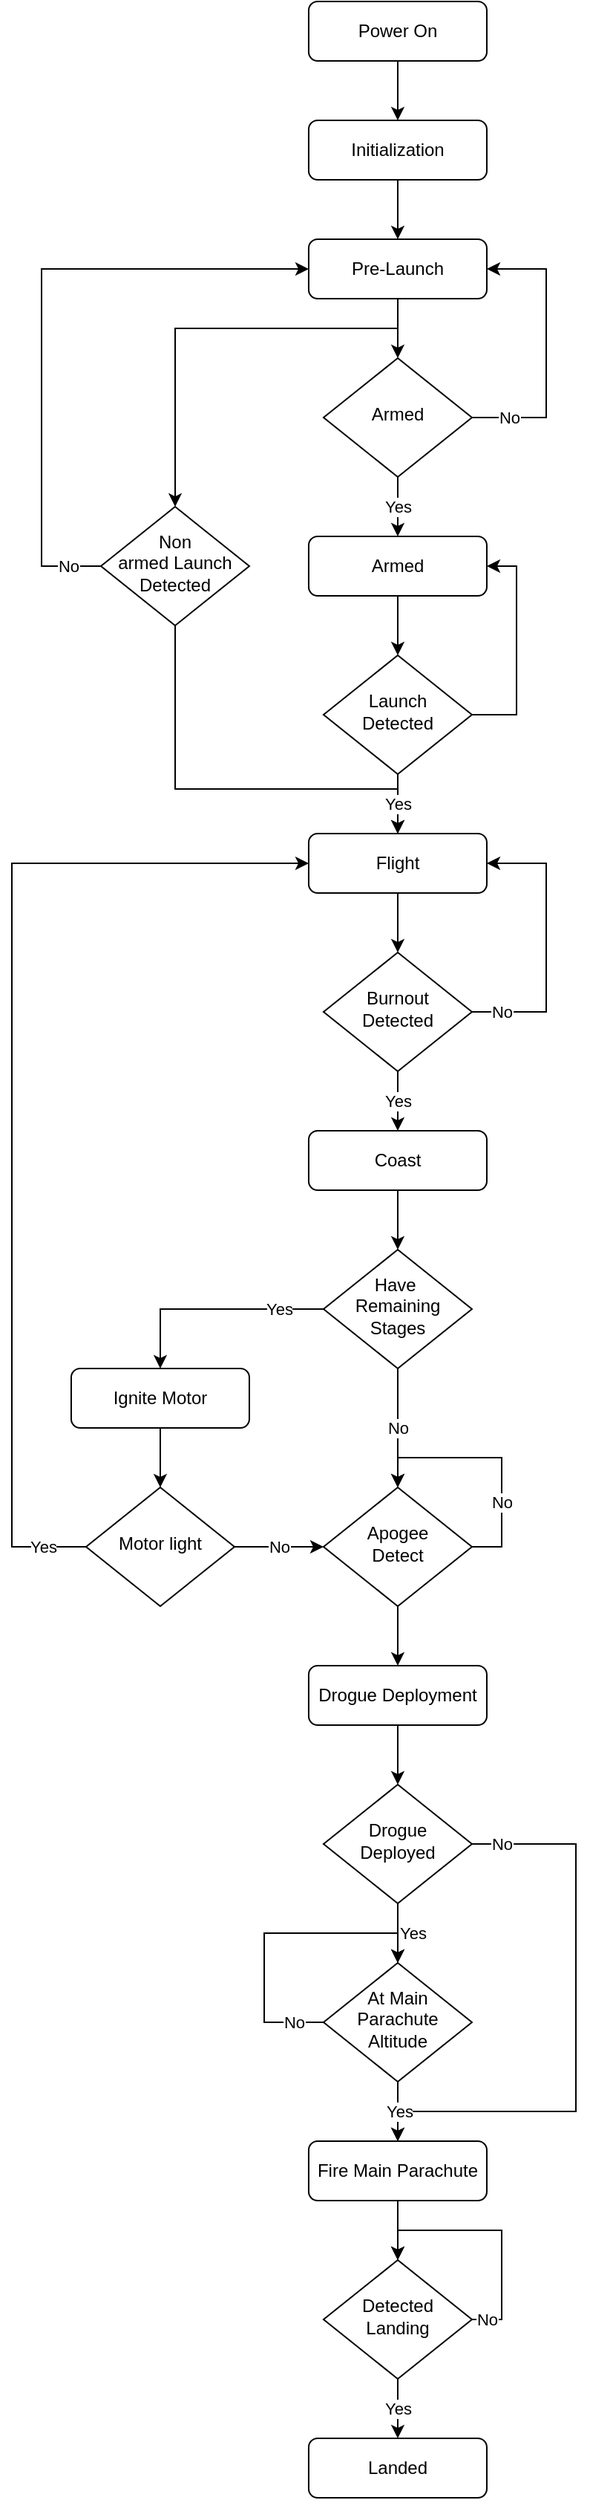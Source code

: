 <mxfile version="28.2.7" pages="8">
  <diagram id="gZSXwD_HZE1pHTNxcrPZ" name="Main Flow">
    <mxGraphModel grid="1" page="1" gridSize="10" guides="1" tooltips="1" connect="1" arrows="1" fold="1" pageScale="1" pageWidth="850" pageHeight="1100" math="0" shadow="0">
      <root>
        <mxCell id="0" />
        <mxCell id="1" parent="0" />
        <mxCell id="5ievaWyrJNdn1ZDxgktf-1" style="edgeStyle=orthogonalEdgeStyle;rounded=0;orthogonalLoop=1;jettySize=auto;html=1;" edge="1" parent="1" source="5ievaWyrJNdn1ZDxgktf-2" target="5ievaWyrJNdn1ZDxgktf-4">
          <mxGeometry relative="1" as="geometry" />
        </mxCell>
        <mxCell id="5ievaWyrJNdn1ZDxgktf-2" value="&lt;div&gt;Power On&lt;/div&gt;" style="rounded=1;whiteSpace=wrap;html=1;fontSize=12;glass=0;strokeWidth=1;shadow=0;" vertex="1" parent="1">
          <mxGeometry x="399.98" y="40" width="120" height="40" as="geometry" />
        </mxCell>
        <mxCell id="5ievaWyrJNdn1ZDxgktf-3" style="edgeStyle=orthogonalEdgeStyle;rounded=0;orthogonalLoop=1;jettySize=auto;html=1;entryX=0.5;entryY=0;entryDx=0;entryDy=0;" edge="1" parent="1" source="5ievaWyrJNdn1ZDxgktf-4" target="5ievaWyrJNdn1ZDxgktf-7">
          <mxGeometry relative="1" as="geometry" />
        </mxCell>
        <mxCell id="5ievaWyrJNdn1ZDxgktf-4" value="&lt;div&gt;Initialization&lt;/div&gt;" style="rounded=1;whiteSpace=wrap;html=1;fontSize=12;glass=0;strokeWidth=1;shadow=0;" vertex="1" parent="1">
          <mxGeometry x="399.98" y="120" width="120" height="40" as="geometry" />
        </mxCell>
        <mxCell id="5ievaWyrJNdn1ZDxgktf-5" style="edgeStyle=orthogonalEdgeStyle;rounded=0;orthogonalLoop=1;jettySize=auto;html=1;entryX=0.5;entryY=0;entryDx=0;entryDy=0;" edge="1" parent="1" source="5ievaWyrJNdn1ZDxgktf-7" target="5ievaWyrJNdn1ZDxgktf-10">
          <mxGeometry relative="1" as="geometry" />
        </mxCell>
        <mxCell id="5ievaWyrJNdn1ZDxgktf-6" style="edgeStyle=orthogonalEdgeStyle;rounded=0;orthogonalLoop=1;jettySize=auto;html=1;" edge="1" parent="1" source="5ievaWyrJNdn1ZDxgktf-7" target="5ievaWyrJNdn1ZDxgktf-15">
          <mxGeometry relative="1" as="geometry">
            <Array as="points">
              <mxPoint x="459.98" y="260" />
              <mxPoint x="309.98" y="260" />
            </Array>
          </mxGeometry>
        </mxCell>
        <mxCell id="5ievaWyrJNdn1ZDxgktf-7" value="&lt;div&gt;Pre-Launch&lt;/div&gt;" style="rounded=1;whiteSpace=wrap;html=1;fontSize=12;glass=0;strokeWidth=1;shadow=0;" vertex="1" parent="1">
          <mxGeometry x="399.98" y="200" width="120" height="40" as="geometry" />
        </mxCell>
        <mxCell id="5ievaWyrJNdn1ZDxgktf-8" value="Yes" style="edgeStyle=orthogonalEdgeStyle;rounded=0;orthogonalLoop=1;jettySize=auto;html=1;entryX=0.5;entryY=0;entryDx=0;entryDy=0;" edge="1" parent="1" source="5ievaWyrJNdn1ZDxgktf-10" target="5ievaWyrJNdn1ZDxgktf-12">
          <mxGeometry relative="1" as="geometry" />
        </mxCell>
        <mxCell id="5ievaWyrJNdn1ZDxgktf-9" value="No" style="edgeStyle=orthogonalEdgeStyle;rounded=0;orthogonalLoop=1;jettySize=auto;html=1;entryX=1;entryY=0.5;entryDx=0;entryDy=0;" edge="1" parent="1" source="5ievaWyrJNdn1ZDxgktf-10" target="5ievaWyrJNdn1ZDxgktf-7">
          <mxGeometry x="-0.733" relative="1" as="geometry">
            <Array as="points">
              <mxPoint x="560" y="320" />
              <mxPoint x="560" y="220" />
            </Array>
            <mxPoint as="offset" />
          </mxGeometry>
        </mxCell>
        <mxCell id="5ievaWyrJNdn1ZDxgktf-10" value="Armed" style="rhombus;whiteSpace=wrap;html=1;shadow=0;fontFamily=Helvetica;fontSize=12;align=center;strokeWidth=1;spacing=6;spacingTop=-4;" vertex="1" parent="1">
          <mxGeometry x="409.98" y="280" width="100" height="80" as="geometry" />
        </mxCell>
        <mxCell id="5ievaWyrJNdn1ZDxgktf-11" style="edgeStyle=orthogonalEdgeStyle;rounded=0;orthogonalLoop=1;jettySize=auto;html=1;entryX=0.5;entryY=0;entryDx=0;entryDy=0;" edge="1" parent="1" source="5ievaWyrJNdn1ZDxgktf-12" target="5ievaWyrJNdn1ZDxgktf-20">
          <mxGeometry relative="1" as="geometry" />
        </mxCell>
        <mxCell id="5ievaWyrJNdn1ZDxgktf-12" value="&lt;div&gt;Armed&lt;/div&gt;" style="rounded=1;whiteSpace=wrap;html=1;fontSize=12;glass=0;strokeWidth=1;shadow=0;" vertex="1" parent="1">
          <mxGeometry x="399.98" y="400" width="120" height="40" as="geometry" />
        </mxCell>
        <mxCell id="5ievaWyrJNdn1ZDxgktf-13" value="&lt;div&gt;&lt;br&gt;&lt;/div&gt;" style="edgeStyle=orthogonalEdgeStyle;rounded=0;orthogonalLoop=1;jettySize=auto;html=1;entryX=0.5;entryY=0;entryDx=0;entryDy=0;" edge="1" parent="1" source="5ievaWyrJNdn1ZDxgktf-15" target="5ievaWyrJNdn1ZDxgktf-17">
          <mxGeometry relative="1" as="geometry">
            <Array as="points">
              <mxPoint x="309.98" y="570" />
              <mxPoint x="459.98" y="570" />
            </Array>
          </mxGeometry>
        </mxCell>
        <mxCell id="5ievaWyrJNdn1ZDxgktf-14" value="No" style="edgeStyle=orthogonalEdgeStyle;rounded=0;orthogonalLoop=1;jettySize=auto;html=1;entryX=0;entryY=0.5;entryDx=0;entryDy=0;" edge="1" parent="1" source="5ievaWyrJNdn1ZDxgktf-15" target="5ievaWyrJNdn1ZDxgktf-7">
          <mxGeometry x="-0.895" relative="1" as="geometry">
            <Array as="points">
              <mxPoint x="220" y="420" />
              <mxPoint x="220" y="220" />
            </Array>
            <mxPoint as="offset" />
          </mxGeometry>
        </mxCell>
        <mxCell id="5ievaWyrJNdn1ZDxgktf-15" value="&lt;div&gt;Non armed&amp;nbsp;&lt;span style=&quot;background-color: transparent; color: light-dark(rgb(0, 0, 0), rgb(255, 255, 255));&quot;&gt;Launch Detected&lt;/span&gt;&lt;/div&gt;" style="rhombus;whiteSpace=wrap;html=1;shadow=0;fontFamily=Helvetica;fontSize=12;align=center;strokeWidth=1;spacing=6;spacingTop=-4;" vertex="1" parent="1">
          <mxGeometry x="259.98" y="380" width="100" height="80" as="geometry" />
        </mxCell>
        <mxCell id="5ievaWyrJNdn1ZDxgktf-16" style="edgeStyle=orthogonalEdgeStyle;rounded=0;orthogonalLoop=1;jettySize=auto;html=1;entryX=0.5;entryY=0;entryDx=0;entryDy=0;" edge="1" parent="1" source="5ievaWyrJNdn1ZDxgktf-17" target="5ievaWyrJNdn1ZDxgktf-23">
          <mxGeometry relative="1" as="geometry" />
        </mxCell>
        <mxCell id="5ievaWyrJNdn1ZDxgktf-17" value="Flight" style="rounded=1;whiteSpace=wrap;html=1;fontSize=12;glass=0;strokeWidth=1;shadow=0;" vertex="1" parent="1">
          <mxGeometry x="399.98" y="600" width="120" height="40" as="geometry" />
        </mxCell>
        <mxCell id="5ievaWyrJNdn1ZDxgktf-18" style="edgeStyle=orthogonalEdgeStyle;rounded=0;orthogonalLoop=1;jettySize=auto;html=1;entryX=1;entryY=0.5;entryDx=0;entryDy=0;" edge="1" parent="1" source="5ievaWyrJNdn1ZDxgktf-20" target="5ievaWyrJNdn1ZDxgktf-12">
          <mxGeometry relative="1" as="geometry">
            <Array as="points">
              <mxPoint x="539.98" y="520" />
              <mxPoint x="539.98" y="420" />
            </Array>
          </mxGeometry>
        </mxCell>
        <mxCell id="5ievaWyrJNdn1ZDxgktf-19" value="&lt;div&gt;Yes&lt;/div&gt;" style="edgeStyle=orthogonalEdgeStyle;rounded=0;orthogonalLoop=1;jettySize=auto;html=1;entryX=0.5;entryY=0;entryDx=0;entryDy=0;" edge="1" parent="1" source="5ievaWyrJNdn1ZDxgktf-20" target="5ievaWyrJNdn1ZDxgktf-17">
          <mxGeometry relative="1" as="geometry" />
        </mxCell>
        <mxCell id="5ievaWyrJNdn1ZDxgktf-20" value="Launch Detected" style="rhombus;whiteSpace=wrap;html=1;shadow=0;fontFamily=Helvetica;fontSize=12;align=center;strokeWidth=1;spacing=6;spacingTop=-4;" vertex="1" parent="1">
          <mxGeometry x="409.98" y="480" width="100" height="80" as="geometry" />
        </mxCell>
        <mxCell id="5ievaWyrJNdn1ZDxgktf-21" value="Yes" style="edgeStyle=orthogonalEdgeStyle;rounded=0;orthogonalLoop=1;jettySize=auto;html=1;entryX=0.5;entryY=0;entryDx=0;entryDy=0;" edge="1" parent="1" source="5ievaWyrJNdn1ZDxgktf-23" target="5ievaWyrJNdn1ZDxgktf-25">
          <mxGeometry relative="1" as="geometry" />
        </mxCell>
        <mxCell id="5ievaWyrJNdn1ZDxgktf-22" value="No" style="edgeStyle=orthogonalEdgeStyle;rounded=0;orthogonalLoop=1;jettySize=auto;html=1;entryX=1;entryY=0.5;entryDx=0;entryDy=0;" edge="1" parent="1" source="5ievaWyrJNdn1ZDxgktf-23" target="5ievaWyrJNdn1ZDxgktf-17">
          <mxGeometry x="-0.789" relative="1" as="geometry">
            <Array as="points">
              <mxPoint x="560" y="720" />
              <mxPoint x="560" y="620" />
            </Array>
            <mxPoint as="offset" />
          </mxGeometry>
        </mxCell>
        <mxCell id="5ievaWyrJNdn1ZDxgktf-23" value="Burnout Detected" style="rhombus;whiteSpace=wrap;html=1;shadow=0;fontFamily=Helvetica;fontSize=12;align=center;strokeWidth=1;spacing=6;spacingTop=-4;" vertex="1" parent="1">
          <mxGeometry x="409.98" y="680" width="100" height="80" as="geometry" />
        </mxCell>
        <mxCell id="5ievaWyrJNdn1ZDxgktf-24" style="edgeStyle=orthogonalEdgeStyle;rounded=0;orthogonalLoop=1;jettySize=auto;html=1;entryX=0.5;entryY=0;entryDx=0;entryDy=0;" edge="1" parent="1" source="5ievaWyrJNdn1ZDxgktf-25" target="5ievaWyrJNdn1ZDxgktf-28">
          <mxGeometry relative="1" as="geometry" />
        </mxCell>
        <mxCell id="5ievaWyrJNdn1ZDxgktf-25" value="Coast" style="rounded=1;whiteSpace=wrap;html=1;fontSize=12;glass=0;strokeWidth=1;shadow=0;" vertex="1" parent="1">
          <mxGeometry x="399.98" y="800" width="120" height="40" as="geometry" />
        </mxCell>
        <mxCell id="5ievaWyrJNdn1ZDxgktf-26" value="Yes" style="edgeStyle=orthogonalEdgeStyle;rounded=0;orthogonalLoop=1;jettySize=auto;html=1;entryX=0.5;entryY=0;entryDx=0;entryDy=0;" edge="1" parent="1" source="5ievaWyrJNdn1ZDxgktf-28" target="5ievaWyrJNdn1ZDxgktf-30">
          <mxGeometry x="-0.6" relative="1" as="geometry">
            <mxPoint as="offset" />
          </mxGeometry>
        </mxCell>
        <mxCell id="5ievaWyrJNdn1ZDxgktf-27" value="No" style="edgeStyle=orthogonalEdgeStyle;rounded=0;orthogonalLoop=1;jettySize=auto;html=1;entryX=0.5;entryY=0;entryDx=0;entryDy=0;" edge="1" parent="1" source="5ievaWyrJNdn1ZDxgktf-28" target="5ievaWyrJNdn1ZDxgktf-32">
          <mxGeometry relative="1" as="geometry" />
        </mxCell>
        <mxCell id="5ievaWyrJNdn1ZDxgktf-28" value="&lt;div&gt;Have&amp;nbsp;&lt;/div&gt;&lt;div&gt;Remaining Stages&lt;/div&gt;" style="rhombus;whiteSpace=wrap;html=1;shadow=0;fontFamily=Helvetica;fontSize=12;align=center;strokeWidth=1;spacing=6;spacingTop=-4;" vertex="1" parent="1">
          <mxGeometry x="409.98" y="880" width="100" height="80" as="geometry" />
        </mxCell>
        <mxCell id="5ievaWyrJNdn1ZDxgktf-29" style="edgeStyle=orthogonalEdgeStyle;rounded=0;orthogonalLoop=1;jettySize=auto;html=1;entryX=0.5;entryY=0;entryDx=0;entryDy=0;" edge="1" parent="1" source="5ievaWyrJNdn1ZDxgktf-30" target="5ievaWyrJNdn1ZDxgktf-35">
          <mxGeometry relative="1" as="geometry" />
        </mxCell>
        <mxCell id="5ievaWyrJNdn1ZDxgktf-30" value="Ignite Motor" style="rounded=1;whiteSpace=wrap;html=1;fontSize=12;glass=0;strokeWidth=1;shadow=0;" vertex="1" parent="1">
          <mxGeometry x="239.98" y="960" width="120" height="40" as="geometry" />
        </mxCell>
        <mxCell id="5ievaWyrJNdn1ZDxgktf-31" style="edgeStyle=orthogonalEdgeStyle;rounded=0;orthogonalLoop=1;jettySize=auto;html=1;entryX=0.5;entryY=0;entryDx=0;entryDy=0;" edge="1" parent="1" source="5ievaWyrJNdn1ZDxgktf-32" target="5ievaWyrJNdn1ZDxgktf-38">
          <mxGeometry relative="1" as="geometry" />
        </mxCell>
        <mxCell id="5ievaWyrJNdn1ZDxgktf-32" value="&lt;div&gt;Apogee&lt;/div&gt;&lt;div&gt;Detect&lt;/div&gt;" style="rhombus;whiteSpace=wrap;html=1;shadow=0;fontFamily=Helvetica;fontSize=12;align=center;strokeWidth=1;spacing=6;spacingTop=-4;" vertex="1" parent="1">
          <mxGeometry x="409.98" y="1040" width="100" height="80" as="geometry" />
        </mxCell>
        <mxCell id="5ievaWyrJNdn1ZDxgktf-33" value="Yes" style="edgeStyle=orthogonalEdgeStyle;rounded=0;orthogonalLoop=1;jettySize=auto;html=1;entryX=0;entryY=0.5;entryDx=0;entryDy=0;" edge="1" parent="1" source="5ievaWyrJNdn1ZDxgktf-35" target="5ievaWyrJNdn1ZDxgktf-17">
          <mxGeometry x="-0.918" relative="1" as="geometry">
            <Array as="points">
              <mxPoint x="200" y="1080" />
              <mxPoint x="200" y="620" />
            </Array>
            <mxPoint as="offset" />
          </mxGeometry>
        </mxCell>
        <mxCell id="5ievaWyrJNdn1ZDxgktf-34" value="No" style="edgeStyle=orthogonalEdgeStyle;rounded=0;orthogonalLoop=1;jettySize=auto;html=1;exitX=1;exitY=0.5;exitDx=0;exitDy=0;entryX=0;entryY=0.5;entryDx=0;entryDy=0;" edge="1" parent="1" source="5ievaWyrJNdn1ZDxgktf-35" target="5ievaWyrJNdn1ZDxgktf-32">
          <mxGeometry relative="1" as="geometry" />
        </mxCell>
        <mxCell id="5ievaWyrJNdn1ZDxgktf-35" value="Motor light" style="rhombus;whiteSpace=wrap;html=1;shadow=0;fontFamily=Helvetica;fontSize=12;align=center;strokeWidth=1;spacing=6;spacingTop=-4;" vertex="1" parent="1">
          <mxGeometry x="249.98" y="1040" width="100" height="80" as="geometry" />
        </mxCell>
        <mxCell id="5ievaWyrJNdn1ZDxgktf-36" value="No" style="edgeStyle=orthogonalEdgeStyle;rounded=0;orthogonalLoop=1;jettySize=auto;html=1;entryX=0.5;entryY=0;entryDx=0;entryDy=0;" edge="1" parent="1" source="5ievaWyrJNdn1ZDxgktf-32" target="5ievaWyrJNdn1ZDxgktf-32">
          <mxGeometry x="-0.412" relative="1" as="geometry">
            <Array as="points">
              <mxPoint x="530" y="1080" />
              <mxPoint x="530" y="1020" />
              <mxPoint x="460" y="1020" />
            </Array>
            <mxPoint as="offset" />
          </mxGeometry>
        </mxCell>
        <mxCell id="5ievaWyrJNdn1ZDxgktf-37" style="edgeStyle=orthogonalEdgeStyle;rounded=0;orthogonalLoop=1;jettySize=auto;html=1;entryX=0.5;entryY=0;entryDx=0;entryDy=0;" edge="1" parent="1" source="5ievaWyrJNdn1ZDxgktf-38" target="5ievaWyrJNdn1ZDxgktf-41">
          <mxGeometry relative="1" as="geometry" />
        </mxCell>
        <mxCell id="5ievaWyrJNdn1ZDxgktf-38" value="Drogue Deployment" style="rounded=1;whiteSpace=wrap;html=1;fontSize=12;glass=0;strokeWidth=1;shadow=0;" vertex="1" parent="1">
          <mxGeometry x="399.98" y="1160" width="120" height="40" as="geometry" />
        </mxCell>
        <mxCell id="5ievaWyrJNdn1ZDxgktf-39" value="Yes" style="edgeStyle=orthogonalEdgeStyle;rounded=0;orthogonalLoop=1;jettySize=auto;html=1;entryX=0.5;entryY=0;entryDx=0;entryDy=0;" edge="1" parent="1" source="5ievaWyrJNdn1ZDxgktf-41" target="5ievaWyrJNdn1ZDxgktf-45">
          <mxGeometry y="10" relative="1" as="geometry">
            <mxPoint as="offset" />
          </mxGeometry>
        </mxCell>
        <mxCell id="5ievaWyrJNdn1ZDxgktf-40" value="No" style="edgeStyle=orthogonalEdgeStyle;rounded=0;orthogonalLoop=1;jettySize=auto;html=1;entryX=0.5;entryY=0;entryDx=0;entryDy=0;" edge="1" parent="1" source="5ievaWyrJNdn1ZDxgktf-41" target="5ievaWyrJNdn1ZDxgktf-43">
          <mxGeometry x="-0.897" relative="1" as="geometry">
            <Array as="points">
              <mxPoint x="580" y="1280" />
              <mxPoint x="580" y="1460" />
              <mxPoint x="460" y="1460" />
            </Array>
            <mxPoint as="offset" />
          </mxGeometry>
        </mxCell>
        <mxCell id="5ievaWyrJNdn1ZDxgktf-41" value="Drogue Deployed" style="rhombus;whiteSpace=wrap;html=1;shadow=0;fontFamily=Helvetica;fontSize=12;align=center;strokeWidth=1;spacing=6;spacingTop=-4;" vertex="1" parent="1">
          <mxGeometry x="409.98" y="1240" width="100" height="80" as="geometry" />
        </mxCell>
        <mxCell id="5ievaWyrJNdn1ZDxgktf-42" style="edgeStyle=orthogonalEdgeStyle;rounded=0;orthogonalLoop=1;jettySize=auto;html=1;entryX=0.5;entryY=0;entryDx=0;entryDy=0;" edge="1" parent="1" source="5ievaWyrJNdn1ZDxgktf-43" target="5ievaWyrJNdn1ZDxgktf-48">
          <mxGeometry relative="1" as="geometry" />
        </mxCell>
        <mxCell id="5ievaWyrJNdn1ZDxgktf-43" value="Fire Main Parachute" style="rounded=1;whiteSpace=wrap;html=1;fontSize=12;glass=0;strokeWidth=1;shadow=0;" vertex="1" parent="1">
          <mxGeometry x="399.98" y="1480" width="120" height="40" as="geometry" />
        </mxCell>
        <mxCell id="5ievaWyrJNdn1ZDxgktf-44" value="Yes" style="edgeStyle=orthogonalEdgeStyle;rounded=0;orthogonalLoop=1;jettySize=auto;html=1;" edge="1" parent="1" source="5ievaWyrJNdn1ZDxgktf-45">
          <mxGeometry relative="1" as="geometry">
            <mxPoint x="459.98" y="1480" as="targetPoint" />
          </mxGeometry>
        </mxCell>
        <mxCell id="5ievaWyrJNdn1ZDxgktf-45" value="At Main Parachute Altitude" style="rhombus;whiteSpace=wrap;html=1;shadow=0;fontFamily=Helvetica;fontSize=12;align=center;strokeWidth=1;spacing=6;spacingTop=-4;" vertex="1" parent="1">
          <mxGeometry x="409.98" y="1360" width="100" height="80" as="geometry" />
        </mxCell>
        <mxCell id="5ievaWyrJNdn1ZDxgktf-46" value="No" style="edgeStyle=orthogonalEdgeStyle;rounded=0;orthogonalLoop=1;jettySize=auto;html=1;entryX=0.5;entryY=0;entryDx=0;entryDy=0;" edge="1" parent="1" source="5ievaWyrJNdn1ZDxgktf-45" target="5ievaWyrJNdn1ZDxgktf-45">
          <mxGeometry x="-0.809" relative="1" as="geometry">
            <Array as="points">
              <mxPoint x="370" y="1400" />
              <mxPoint x="370" y="1340" />
              <mxPoint x="460" y="1340" />
            </Array>
            <mxPoint as="offset" />
          </mxGeometry>
        </mxCell>
        <mxCell id="5ievaWyrJNdn1ZDxgktf-47" value="Yes" style="edgeStyle=orthogonalEdgeStyle;rounded=0;orthogonalLoop=1;jettySize=auto;html=1;entryX=0.5;entryY=0;entryDx=0;entryDy=0;" edge="1" parent="1" source="5ievaWyrJNdn1ZDxgktf-48" target="5ievaWyrJNdn1ZDxgktf-50">
          <mxGeometry relative="1" as="geometry" />
        </mxCell>
        <mxCell id="5ievaWyrJNdn1ZDxgktf-48" value="Detected Landing" style="rhombus;whiteSpace=wrap;html=1;shadow=0;fontFamily=Helvetica;fontSize=12;align=center;strokeWidth=1;spacing=6;spacingTop=-4;" vertex="1" parent="1">
          <mxGeometry x="409.98" y="1560" width="100" height="80" as="geometry" />
        </mxCell>
        <mxCell id="5ievaWyrJNdn1ZDxgktf-49" value="No" style="edgeStyle=orthogonalEdgeStyle;rounded=0;orthogonalLoop=1;jettySize=auto;html=1;entryX=0.5;entryY=0;entryDx=0;entryDy=0;" edge="1" parent="1" source="5ievaWyrJNdn1ZDxgktf-48" target="5ievaWyrJNdn1ZDxgktf-48">
          <mxGeometry x="-0.882" relative="1" as="geometry">
            <Array as="points">
              <mxPoint x="530" y="1600" />
              <mxPoint x="530" y="1540" />
              <mxPoint x="460" y="1540" />
            </Array>
            <mxPoint as="offset" />
          </mxGeometry>
        </mxCell>
        <mxCell id="5ievaWyrJNdn1ZDxgktf-50" value="Landed" style="rounded=1;whiteSpace=wrap;html=1;fontSize=12;glass=0;strokeWidth=1;shadow=0;" vertex="1" parent="1">
          <mxGeometry x="399.98" y="1680" width="120" height="40" as="geometry" />
        </mxCell>
      </root>
    </mxGraphModel>
  </diagram>
  <diagram id="9-Xgw49GYewgpJV4OsvC" name="Main Loop">
    <mxGraphModel grid="1" page="1" gridSize="10" guides="1" tooltips="1" connect="1" arrows="1" fold="1" pageScale="1" pageWidth="850" pageHeight="1100" math="0" shadow="0">
      <root>
        <mxCell id="0" />
        <mxCell id="1" parent="0" />
        <mxCell id="VtPwyPlUXwF5Hy4u27HX-1" value="Start" style="rounded=1;whiteSpace=wrap;html=1;fontSize=12;glass=0;strokeWidth=1;shadow=0;" vertex="1" parent="1">
          <mxGeometry x="365" y="40" width="120" height="40" as="geometry" />
        </mxCell>
        <mxCell id="9Co-WND8JQ8J_CFOXDGz-8" style="edgeStyle=orthogonalEdgeStyle;rounded=0;orthogonalLoop=1;jettySize=auto;html=1;entryX=0.5;entryY=0;entryDx=0;entryDy=0;" edge="1" parent="1" source="9Co-WND8JQ8J_CFOXDGz-1" target="9Co-WND8JQ8J_CFOXDGz-7">
          <mxGeometry relative="1" as="geometry" />
        </mxCell>
        <mxCell id="9Co-WND8JQ8J_CFOXDGz-1" value="while true:" style="rhombus;whiteSpace=wrap;html=1;" vertex="1" parent="1">
          <mxGeometry x="365" y="120" width="120" height="80" as="geometry" />
        </mxCell>
        <mxCell id="9Co-WND8JQ8J_CFOXDGz-2" style="edgeStyle=orthogonalEdgeStyle;rounded=0;orthogonalLoop=1;jettySize=auto;html=1;entryX=0.5;entryY=0;entryDx=0;entryDy=0;" edge="1" parent="1" source="VtPwyPlUXwF5Hy4u27HX-1" target="9Co-WND8JQ8J_CFOXDGz-1">
          <mxGeometry relative="1" as="geometry" />
        </mxCell>
        <mxCell id="9Co-WND8JQ8J_CFOXDGz-6" style="edgeStyle=orthogonalEdgeStyle;rounded=0;orthogonalLoop=1;jettySize=auto;html=1;entryX=0.5;entryY=0;entryDx=0;entryDy=0;" edge="1" parent="1" source="9Co-WND8JQ8J_CFOXDGz-3">
          <mxGeometry relative="1" as="geometry">
            <mxPoint x="425" y="400" as="targetPoint" />
          </mxGeometry>
        </mxCell>
        <mxCell id="9Co-WND8JQ8J_CFOXDGz-3" value="Run Subsystems" style="rounded=1;whiteSpace=wrap;html=1;" vertex="1" parent="1">
          <mxGeometry x="365" y="320" width="120" height="40" as="geometry" />
        </mxCell>
        <mxCell id="9Co-WND8JQ8J_CFOXDGz-9" style="edgeStyle=orthogonalEdgeStyle;rounded=0;orthogonalLoop=1;jettySize=auto;html=1;entryX=0.5;entryY=0;entryDx=0;entryDy=0;" edge="1" parent="1" source="9Co-WND8JQ8J_CFOXDGz-7" target="9Co-WND8JQ8J_CFOXDGz-3">
          <mxGeometry relative="1" as="geometry" />
        </mxCell>
        <mxCell id="9Co-WND8JQ8J_CFOXDGz-7" value="Start measuring length of loop" style="rounded=1;whiteSpace=wrap;html=1;" vertex="1" parent="1">
          <mxGeometry x="365" y="240" width="120" height="40" as="geometry" />
        </mxCell>
        <mxCell id="9Co-WND8JQ8J_CFOXDGz-12" value="Yes" style="edgeStyle=orthogonalEdgeStyle;rounded=0;orthogonalLoop=1;jettySize=auto;html=1;entryX=0.5;entryY=0;entryDx=0;entryDy=0;" edge="1" parent="1" source="9Co-WND8JQ8J_CFOXDGz-10" target="9Co-WND8JQ8J_CFOXDGz-11">
          <mxGeometry relative="1" as="geometry" />
        </mxCell>
        <mxCell id="9Co-WND8JQ8J_CFOXDGz-31" value="No" style="edgeStyle=orthogonalEdgeStyle;rounded=0;orthogonalLoop=1;jettySize=auto;html=1;entryX=0.5;entryY=0;entryDx=0;entryDy=0;" edge="1" parent="1" source="9Co-WND8JQ8J_CFOXDGz-10" target="9Co-WND8JQ8J_CFOXDGz-25">
          <mxGeometry x="-0.947" y="10" relative="1" as="geometry">
            <Array as="points">
              <mxPoint x="520" y="440" />
              <mxPoint x="520" y="860" />
              <mxPoint x="425" y="860" />
            </Array>
            <mxPoint as="offset" />
          </mxGeometry>
        </mxCell>
        <mxCell id="9Co-WND8JQ8J_CFOXDGz-10" value="i &amp;lt; maxPageWrites" style="rhombus;whiteSpace=wrap;html=1;" vertex="1" parent="1">
          <mxGeometry x="365" y="400" width="120" height="80" as="geometry" />
        </mxCell>
        <mxCell id="9Co-WND8JQ8J_CFOXDGz-15" style="edgeStyle=orthogonalEdgeStyle;rounded=0;orthogonalLoop=1;jettySize=auto;html=1;entryX=0.5;entryY=0;entryDx=0;entryDy=0;" edge="1" parent="1" source="9Co-WND8JQ8J_CFOXDGz-11" target="9Co-WND8JQ8J_CFOXDGz-14">
          <mxGeometry relative="1" as="geometry" />
        </mxCell>
        <mxCell id="9Co-WND8JQ8J_CFOXDGz-11" value="Start measuring how long it takes to write a page" style="rounded=1;whiteSpace=wrap;html=1;" vertex="1" parent="1">
          <mxGeometry x="350" y="520" width="150" height="40" as="geometry" />
        </mxCell>
        <mxCell id="9Co-WND8JQ8J_CFOXDGz-17" style="edgeStyle=orthogonalEdgeStyle;rounded=0;orthogonalLoop=1;jettySize=auto;html=1;entryX=0.5;entryY=0;entryDx=0;entryDy=0;" edge="1" parent="1" source="9Co-WND8JQ8J_CFOXDGz-14">
          <mxGeometry relative="1" as="geometry">
            <mxPoint x="425" y="680" as="targetPoint" />
          </mxGeometry>
        </mxCell>
        <mxCell id="9Co-WND8JQ8J_CFOXDGz-14" value="Write page to flash" style="rounded=1;whiteSpace=wrap;html=1;" vertex="1" parent="1">
          <mxGeometry x="365" y="600" width="120" height="40" as="geometry" />
        </mxCell>
        <mxCell id="9Co-WND8JQ8J_CFOXDGz-20" value="Yes" style="edgeStyle=orthogonalEdgeStyle;rounded=0;orthogonalLoop=1;jettySize=auto;html=1;entryX=1;entryY=0.5;entryDx=0;entryDy=0;" edge="1" parent="1" source="9Co-WND8JQ8J_CFOXDGz-18" target="9Co-WND8JQ8J_CFOXDGz-19">
          <mxGeometry relative="1" as="geometry" />
        </mxCell>
        <mxCell id="9Co-WND8JQ8J_CFOXDGz-30" value="No" style="edgeStyle=orthogonalEdgeStyle;rounded=0;orthogonalLoop=1;jettySize=auto;html=1;entryX=0.5;entryY=0;entryDx=0;entryDy=0;" edge="1" parent="1" source="9Co-WND8JQ8J_CFOXDGz-18" target="9Co-WND8JQ8J_CFOXDGz-23">
          <mxGeometry relative="1" as="geometry" />
        </mxCell>
        <mxCell id="9Co-WND8JQ8J_CFOXDGz-18" value="&lt;div&gt;enough time&lt;/div&gt;&lt;div&gt;&amp;nbsp;to write another&lt;/div&gt;" style="rhombus;whiteSpace=wrap;html=1;" vertex="1" parent="1">
          <mxGeometry x="365" y="680" width="120" height="80" as="geometry" />
        </mxCell>
        <mxCell id="9Co-WND8JQ8J_CFOXDGz-29" style="edgeStyle=orthogonalEdgeStyle;rounded=0;orthogonalLoop=1;jettySize=auto;html=1;entryX=0;entryY=0.5;entryDx=0;entryDy=0;exitX=0.5;exitY=0;exitDx=0;exitDy=0;" edge="1" parent="1" source="9Co-WND8JQ8J_CFOXDGz-19" target="9Co-WND8JQ8J_CFOXDGz-10">
          <mxGeometry relative="1" as="geometry">
            <Array as="points">
              <mxPoint x="270" y="440" />
            </Array>
          </mxGeometry>
        </mxCell>
        <mxCell id="9Co-WND8JQ8J_CFOXDGz-19" value="i++" style="rounded=1;whiteSpace=wrap;html=1;" vertex="1" parent="1">
          <mxGeometry x="210" y="700" width="120" height="40" as="geometry" />
        </mxCell>
        <mxCell id="9Co-WND8JQ8J_CFOXDGz-28" style="edgeStyle=orthogonalEdgeStyle;rounded=0;orthogonalLoop=1;jettySize=auto;html=1;entryX=0.5;entryY=0;entryDx=0;entryDy=0;" edge="1" parent="1" source="9Co-WND8JQ8J_CFOXDGz-23" target="9Co-WND8JQ8J_CFOXDGz-25">
          <mxGeometry relative="1" as="geometry" />
        </mxCell>
        <mxCell id="9Co-WND8JQ8J_CFOXDGz-23" value="break out of for loop" style="rounded=1;whiteSpace=wrap;html=1;" vertex="1" parent="1">
          <mxGeometry x="365" y="800" width="120" height="40" as="geometry" />
        </mxCell>
        <mxCell id="9Co-WND8JQ8J_CFOXDGz-32" style="edgeStyle=orthogonalEdgeStyle;rounded=0;orthogonalLoop=1;jettySize=auto;html=1;entryX=1;entryY=0.5;entryDx=0;entryDy=0;" edge="1" parent="1" source="9Co-WND8JQ8J_CFOXDGz-25" target="9Co-WND8JQ8J_CFOXDGz-1">
          <mxGeometry relative="1" as="geometry">
            <Array as="points">
              <mxPoint x="560" y="900" />
              <mxPoint x="560" y="160" />
            </Array>
          </mxGeometry>
        </mxCell>
        <mxCell id="9Co-WND8JQ8J_CFOXDGz-25" value="Sleep for the remaining amount of time in the loop" style="rounded=1;whiteSpace=wrap;html=1;" vertex="1" parent="1">
          <mxGeometry x="350" y="880" width="150" height="40" as="geometry" />
        </mxCell>
      </root>
    </mxGraphModel>
  </diagram>
  <diagram id="TuPS7zXEQ1IW3mORTaJr" name="Guidance Subsystem">
    <mxGraphModel grid="1" page="1" gridSize="10" guides="1" tooltips="1" connect="1" arrows="1" fold="1" pageScale="1" pageWidth="850" pageHeight="1100" math="0" shadow="0">
      <root>
        <mxCell id="0" />
        <mxCell id="1" parent="0" />
        <mxCell id="e6tQLsabzwJ7Cntr8c_h-1" style="edgeStyle=orthogonalEdgeStyle;rounded=0;orthogonalLoop=1;jettySize=auto;html=1;entryX=0.5;entryY=0;entryDx=0;entryDy=0;" edge="1" parent="1" source="e6tQLsabzwJ7Cntr8c_h-2" target="e6tQLsabzwJ7Cntr8c_h-33">
          <mxGeometry relative="1" as="geometry" />
        </mxCell>
        <mxCell id="e6tQLsabzwJ7Cntr8c_h-2" value="Start" style="rounded=1;whiteSpace=wrap;html=1;fontSize=12;glass=0;strokeWidth=1;shadow=0;" vertex="1" parent="1">
          <mxGeometry x="394" y="40" width="120" height="40" as="geometry" />
        </mxCell>
        <mxCell id="e6tQLsabzwJ7Cntr8c_h-3" value="&lt;div&gt;Exit&lt;/div&gt;" style="rounded=1;whiteSpace=wrap;html=1;fontSize=12;glass=0;strokeWidth=1;shadow=0;" vertex="1" parent="1">
          <mxGeometry x="394" y="1030" width="120" height="40" as="geometry" />
        </mxCell>
        <mxCell id="e6tQLsabzwJ7Cntr8c_h-4" style="edgeStyle=orthogonalEdgeStyle;rounded=0;orthogonalLoop=1;jettySize=auto;html=1;" edge="1" parent="1" source="e6tQLsabzwJ7Cntr8c_h-7" target="e6tQLsabzwJ7Cntr8c_h-8">
          <mxGeometry relative="1" as="geometry" />
        </mxCell>
        <mxCell id="e6tQLsabzwJ7Cntr8c_h-5" value="No" style="edgeLabel;html=1;align=center;verticalAlign=middle;resizable=0;points=[];" connectable="0" vertex="1" parent="e6tQLsabzwJ7Cntr8c_h-4">
          <mxGeometry x="-0.076" y="1" relative="1" as="geometry">
            <mxPoint as="offset" />
          </mxGeometry>
        </mxCell>
        <mxCell id="e6tQLsabzwJ7Cntr8c_h-6" value="Yes" style="edgeStyle=orthogonalEdgeStyle;rounded=0;orthogonalLoop=1;jettySize=auto;html=1;entryX=0.5;entryY=0;entryDx=0;entryDy=0;" edge="1" parent="1" source="e6tQLsabzwJ7Cntr8c_h-7" target="e6tQLsabzwJ7Cntr8c_h-11">
          <mxGeometry relative="1" as="geometry" />
        </mxCell>
        <mxCell id="e6tQLsabzwJ7Cntr8c_h-7" value="&lt;div&gt;is there a&amp;nbsp;&lt;/div&gt;&lt;div&gt;next way point&lt;/div&gt;" style="rhombus;whiteSpace=wrap;html=1;" vertex="1" parent="1">
          <mxGeometry x="404" y="400" width="100" height="100" as="geometry" />
        </mxCell>
        <mxCell id="e6tQLsabzwJ7Cntr8c_h-8" value="&lt;div&gt;Exit - Release Controls&lt;/div&gt;" style="rounded=1;whiteSpace=wrap;html=1;fontSize=12;glass=0;strokeWidth=1;shadow=0;" vertex="1" parent="1">
          <mxGeometry x="200" y="430" width="120" height="40" as="geometry" />
        </mxCell>
        <mxCell id="e6tQLsabzwJ7Cntr8c_h-9" value="Yes" style="edgeStyle=orthogonalEdgeStyle;rounded=0;orthogonalLoop=1;jettySize=auto;html=1;entryX=1;entryY=0.5;entryDx=0;entryDy=0;" edge="1" parent="1" source="e6tQLsabzwJ7Cntr8c_h-11" target="e6tQLsabzwJ7Cntr8c_h-13">
          <mxGeometry relative="1" as="geometry" />
        </mxCell>
        <mxCell id="e6tQLsabzwJ7Cntr8c_h-10" value="No" style="edgeStyle=orthogonalEdgeStyle;rounded=0;orthogonalLoop=1;jettySize=auto;html=1;entryX=0.5;entryY=0;entryDx=0;entryDy=0;" edge="1" parent="1" source="e6tQLsabzwJ7Cntr8c_h-11" target="e6tQLsabzwJ7Cntr8c_h-15">
          <mxGeometry relative="1" as="geometry" />
        </mxCell>
        <mxCell id="e6tQLsabzwJ7Cntr8c_h-11" value="if t &amp;gt;= TWP&lt;sub&gt;t&lt;/sub&gt;" style="rhombus;whiteSpace=wrap;html=1;" vertex="1" parent="1">
          <mxGeometry x="404" y="540" width="100" height="100" as="geometry" />
        </mxCell>
        <mxCell id="e6tQLsabzwJ7Cntr8c_h-12" style="edgeStyle=orthogonalEdgeStyle;rounded=0;orthogonalLoop=1;jettySize=auto;html=1;entryX=0;entryY=0.5;entryDx=0;entryDy=0;" edge="1" parent="1" source="e6tQLsabzwJ7Cntr8c_h-13" target="e6tQLsabzwJ7Cntr8c_h-15">
          <mxGeometry relative="1" as="geometry">
            <Array as="points">
              <mxPoint x="260" y="690" />
            </Array>
          </mxGeometry>
        </mxCell>
        <mxCell id="e6tQLsabzwJ7Cntr8c_h-13" value="TWP = WP&lt;sub&gt;t+1&lt;/sub&gt;" style="rounded=1;whiteSpace=wrap;html=1;fontSize=12;glass=0;strokeWidth=1;shadow=0;" vertex="1" parent="1">
          <mxGeometry x="200" y="570" width="120" height="40" as="geometry" />
        </mxCell>
        <mxCell id="e6tQLsabzwJ7Cntr8c_h-14" style="edgeStyle=orthogonalEdgeStyle;rounded=0;orthogonalLoop=1;jettySize=auto;html=1;entryX=0.5;entryY=0;entryDx=0;entryDy=0;" edge="1" parent="1" source="e6tQLsabzwJ7Cntr8c_h-15" target="e6tQLsabzwJ7Cntr8c_h-16">
          <mxGeometry relative="1" as="geometry" />
        </mxCell>
        <mxCell id="e6tQLsabzwJ7Cntr8c_h-15" value="Calculate CWP with LERP" style="rounded=1;whiteSpace=wrap;html=1;fontSize=12;glass=0;strokeWidth=1;shadow=0;" vertex="1" parent="1">
          <mxGeometry x="394" y="670" width="120" height="40" as="geometry" />
        </mxCell>
        <mxCell id="e6tQLsabzwJ7Cntr8c_h-16" value="Calculate Error" style="rounded=1;whiteSpace=wrap;html=1;fontSize=12;glass=0;strokeWidth=1;shadow=0;" vertex="1" parent="1">
          <mxGeometry x="394" y="750" width="120" height="40" as="geometry" />
        </mxCell>
        <mxCell id="e6tQLsabzwJ7Cntr8c_h-17" value="&lt;div&gt;Yes&lt;/div&gt;" style="edgeStyle=orthogonalEdgeStyle;rounded=0;orthogonalLoop=1;jettySize=auto;html=1;entryX=1;entryY=0.5;entryDx=0;entryDy=0;" edge="1" parent="1" target="e6tQLsabzwJ7Cntr8c_h-27">
          <mxGeometry relative="1" as="geometry">
            <mxPoint x="404" y="870" as="sourcePoint" />
            <mxPoint x="320" y="870" as="targetPoint" />
          </mxGeometry>
        </mxCell>
        <mxCell id="e6tQLsabzwJ7Cntr8c_h-18" value="No" style="edgeStyle=orthogonalEdgeStyle;rounded=0;orthogonalLoop=1;jettySize=auto;html=1;entryX=0.5;entryY=0;entryDx=0;entryDy=0;" edge="1" parent="1" source="e6tQLsabzwJ7Cntr8c_h-19" target="e6tQLsabzwJ7Cntr8c_h-22">
          <mxGeometry relative="1" as="geometry" />
        </mxCell>
        <mxCell id="e6tQLsabzwJ7Cntr8c_h-19" value="|error| &amp;gt;= α" style="rhombus;whiteSpace=wrap;html=1;" vertex="1" parent="1">
          <mxGeometry x="404" y="820" width="100" height="100" as="geometry" />
        </mxCell>
        <mxCell id="e6tQLsabzwJ7Cntr8c_h-20" style="edgeStyle=orthogonalEdgeStyle;rounded=0;orthogonalLoop=1;jettySize=auto;html=1;entryX=0.5;entryY=0;entryDx=0;entryDy=0;" edge="1" parent="1" source="e6tQLsabzwJ7Cntr8c_h-16" target="e6tQLsabzwJ7Cntr8c_h-19">
          <mxGeometry relative="1" as="geometry" />
        </mxCell>
        <mxCell id="e6tQLsabzwJ7Cntr8c_h-21" style="edgeStyle=orthogonalEdgeStyle;rounded=0;orthogonalLoop=1;jettySize=auto;html=1;entryX=0.5;entryY=0;entryDx=0;entryDy=0;" edge="1" parent="1" source="e6tQLsabzwJ7Cntr8c_h-22" target="e6tQLsabzwJ7Cntr8c_h-3">
          <mxGeometry relative="1" as="geometry" />
        </mxCell>
        <mxCell id="e6tQLsabzwJ7Cntr8c_h-22" value="Calculate Target Forces" style="rounded=1;whiteSpace=wrap;html=1;fontSize=12;glass=0;strokeWidth=1;shadow=0;" vertex="1" parent="1">
          <mxGeometry x="394" y="950" width="120" height="40" as="geometry" />
        </mxCell>
        <mxCell id="e6tQLsabzwJ7Cntr8c_h-23" value="&lt;div align=&quot;left&quot;&gt;Definitions&lt;/div&gt;&lt;div align=&quot;left&quot;&gt;&lt;br&gt;&lt;/div&gt;&lt;div align=&quot;left&quot;&gt;t = current time&lt;/div&gt;&lt;div align=&quot;left&quot;&gt;t+1 = next time step&lt;/div&gt;&lt;div&gt;TWP = Target Way Point&lt;/div&gt;&lt;div&gt;CWP = Current Way Point&lt;/div&gt;&lt;div&gt;WP = Way Point&lt;/div&gt;&lt;div&gt;LERP = Linear Interpolation&lt;/div&gt;&lt;div&gt;α = Clamp Error Value&lt;/div&gt;&lt;div&gt;b = Abort Error threshold&lt;/div&gt;" style="text;html=1;align=left;verticalAlign=middle;whiteSpace=wrap;rounded=0;" vertex="1" parent="1">
          <mxGeometry x="80" y="30" width="180" height="130" as="geometry" />
        </mxCell>
        <mxCell id="e6tQLsabzwJ7Cntr8c_h-24" value="If control system using delta error, than we shouldn&#39;t limit error????" style="text;html=1;align=left;verticalAlign=middle;whiteSpace=wrap;rounded=0;" vertex="1" parent="1">
          <mxGeometry x="130" y="760" width="190" height="50" as="geometry" />
        </mxCell>
        <mxCell id="e6tQLsabzwJ7Cntr8c_h-25" value="No" style="edgeStyle=orthogonalEdgeStyle;rounded=0;orthogonalLoop=1;jettySize=auto;html=1;entryX=0.5;entryY=0;entryDx=0;entryDy=0;" edge="1" parent="1" source="e6tQLsabzwJ7Cntr8c_h-27" target="e6tQLsabzwJ7Cntr8c_h-30">
          <mxGeometry relative="1" as="geometry" />
        </mxCell>
        <mxCell id="e6tQLsabzwJ7Cntr8c_h-26" value="Yes" style="edgeStyle=orthogonalEdgeStyle;rounded=0;orthogonalLoop=1;jettySize=auto;html=1;entryX=0.5;entryY=0;entryDx=0;entryDy=0;" edge="1" parent="1" source="e6tQLsabzwJ7Cntr8c_h-27">
          <mxGeometry x="-0.7" relative="1" as="geometry">
            <mxPoint x="90" y="950" as="targetPoint" />
            <mxPoint as="offset" />
          </mxGeometry>
        </mxCell>
        <mxCell id="e6tQLsabzwJ7Cntr8c_h-27" value="|error| &amp;gt;= b" style="rhombus;whiteSpace=wrap;html=1;" vertex="1" parent="1">
          <mxGeometry x="210" y="820" width="100" height="100" as="geometry" />
        </mxCell>
        <mxCell id="e6tQLsabzwJ7Cntr8c_h-28" value="Exit - Abort" style="rounded=1;whiteSpace=wrap;html=1;fontSize=12;glass=0;strokeWidth=1;shadow=0;" vertex="1" parent="1">
          <mxGeometry x="30" y="950" width="120" height="40" as="geometry" />
        </mxCell>
        <mxCell id="e6tQLsabzwJ7Cntr8c_h-29" style="edgeStyle=orthogonalEdgeStyle;rounded=0;orthogonalLoop=1;jettySize=auto;html=1;entryX=0;entryY=0.5;entryDx=0;entryDy=0;" edge="1" parent="1" source="e6tQLsabzwJ7Cntr8c_h-30" target="e6tQLsabzwJ7Cntr8c_h-22">
          <mxGeometry relative="1" as="geometry" />
        </mxCell>
        <mxCell id="e6tQLsabzwJ7Cntr8c_h-30" value="error = α" style="rounded=1;whiteSpace=wrap;html=1;fontSize=12;glass=0;strokeWidth=1;shadow=0;" vertex="1" parent="1">
          <mxGeometry x="200" y="950" width="120" height="40" as="geometry" />
        </mxCell>
        <mxCell id="e6tQLsabzwJ7Cntr8c_h-31" value="Y&lt;span style=&quot;background-color: light-dark(#ffffff, var(--ge-dark-color, #121212)); color: light-dark(rgb(0, 0, 0), rgb(255, 255, 255));&quot;&gt;es&lt;/span&gt;" style="edgeStyle=orthogonalEdgeStyle;rounded=0;orthogonalLoop=1;jettySize=auto;html=1;entryX=0.5;entryY=0;entryDx=0;entryDy=0;" edge="1" parent="1" source="e6tQLsabzwJ7Cntr8c_h-33" target="e6tQLsabzwJ7Cntr8c_h-8">
          <mxGeometry x="-0.832" relative="1" as="geometry">
            <mxPoint as="offset" />
          </mxGeometry>
        </mxCell>
        <mxCell id="e6tQLsabzwJ7Cntr8c_h-32" value="No" style="edgeStyle=orthogonalEdgeStyle;rounded=0;orthogonalLoop=1;jettySize=auto;html=1;entryX=0.5;entryY=0;entryDx=0;entryDy=0;" edge="1" parent="1" source="e6tQLsabzwJ7Cntr8c_h-33" target="e6tQLsabzwJ7Cntr8c_h-36">
          <mxGeometry relative="1" as="geometry" />
        </mxCell>
        <mxCell id="e6tQLsabzwJ7Cntr8c_h-33" value="if aborted" style="rhombus;whiteSpace=wrap;html=1;" vertex="1" parent="1">
          <mxGeometry x="404" y="120" width="100" height="100" as="geometry" />
        </mxCell>
        <mxCell id="e6tQLsabzwJ7Cntr8c_h-34" value="No" style="edgeStyle=orthogonalEdgeStyle;rounded=0;orthogonalLoop=1;jettySize=auto;html=1;entryX=0.5;entryY=0;entryDx=0;entryDy=0;" edge="1" parent="1" source="e6tQLsabzwJ7Cntr8c_h-36" target="e6tQLsabzwJ7Cntr8c_h-8">
          <mxGeometry x="-0.721" relative="1" as="geometry">
            <mxPoint x="260" y="400.0" as="targetPoint" />
            <mxPoint as="offset" />
          </mxGeometry>
        </mxCell>
        <mxCell id="e6tQLsabzwJ7Cntr8c_h-35" value="Yes" style="edgeStyle=orthogonalEdgeStyle;rounded=0;orthogonalLoop=1;jettySize=auto;html=1;entryX=0.5;entryY=0;entryDx=0;entryDy=0;" edge="1" parent="1" source="e6tQLsabzwJ7Cntr8c_h-36" target="e6tQLsabzwJ7Cntr8c_h-7">
          <mxGeometry relative="1" as="geometry" />
        </mxCell>
        <mxCell id="e6tQLsabzwJ7Cntr8c_h-36" value="&lt;div&gt;If not within&lt;/div&gt;&lt;div&gt;safe &quot;flight&lt;/div&gt;&lt;div&gt;cone&quot;&lt;/div&gt;" style="rhombus;whiteSpace=wrap;html=1;" vertex="1" parent="1">
          <mxGeometry x="404" y="260" width="100" height="100" as="geometry" />
        </mxCell>
        <mxCell id="e6tQLsabzwJ7Cntr8c_h-37" value="&lt;div align=&quot;left&quot;&gt;&lt;span style=&quot;text-wrap-mode: nowrap;&quot;&gt;Flight cone is calculated&amp;nbsp;&lt;/span&gt;&lt;div&gt;&lt;span style=&quot;text-wrap-mode: nowrap;&quot;&gt;via the difference&amp;nbsp;&lt;/span&gt;&lt;/div&gt;&lt;div&gt;&lt;span style=&quot;text-wrap-mode: nowrap;&quot;&gt;between global and local space&lt;/span&gt;&lt;/div&gt;&lt;/div&gt;" style="text;html=1;align=left;verticalAlign=middle;whiteSpace=wrap;rounded=0;" vertex="1" parent="1">
          <mxGeometry x="540" y="270" width="110" height="40" as="geometry" />
        </mxCell>
      </root>
    </mxGraphModel>
  </diagram>
  <diagram id="iyyDrUt0JeNTiVvybsCx" name="Navigation Subsystem">
    <mxGraphModel grid="1" page="1" gridSize="10" guides="1" tooltips="1" connect="1" arrows="1" fold="1" pageScale="1" pageWidth="850" pageHeight="1100" math="0" shadow="0">
      <root>
        <mxCell id="0" />
        <mxCell id="1" parent="0" />
        <mxCell id="J7MpslF8yWKoCU3iQyAy-1" style="edgeStyle=orthogonalEdgeStyle;rounded=0;orthogonalLoop=1;jettySize=auto;html=1;entryX=0.5;entryY=0;entryDx=0;entryDy=0;" edge="1" parent="1" source="J7MpslF8yWKoCU3iQyAy-2" target="J7MpslF8yWKoCU3iQyAy-4">
          <mxGeometry relative="1" as="geometry" />
        </mxCell>
        <mxCell id="J7MpslF8yWKoCU3iQyAy-2" value="Start" style="rounded=1;whiteSpace=wrap;html=1;fontSize=12;glass=0;strokeWidth=1;shadow=0;" vertex="1" parent="1">
          <mxGeometry x="365" y="40" width="120" height="40" as="geometry" />
        </mxCell>
        <mxCell id="J7MpslF8yWKoCU3iQyAy-3" style="edgeStyle=orthogonalEdgeStyle;rounded=0;orthogonalLoop=1;jettySize=auto;html=1;entryX=0.5;entryY=0;entryDx=0;entryDy=0;" edge="1" parent="1" source="J7MpslF8yWKoCU3iQyAy-4" target="J7MpslF8yWKoCU3iQyAy-6">
          <mxGeometry relative="1" as="geometry" />
        </mxCell>
        <mxCell id="J7MpslF8yWKoCU3iQyAy-4" value="Read Sensor Data" style="rounded=1;whiteSpace=wrap;html=1;fontSize=12;glass=0;strokeWidth=1;shadow=0;" vertex="1" parent="1">
          <mxGeometry x="365" y="120" width="120" height="40" as="geometry" />
        </mxCell>
        <mxCell id="J7MpslF8yWKoCU3iQyAy-5" style="edgeStyle=orthogonalEdgeStyle;rounded=0;orthogonalLoop=1;jettySize=auto;html=1;entryX=0.5;entryY=0;entryDx=0;entryDy=0;" edge="1" parent="1" source="J7MpslF8yWKoCU3iQyAy-6" target="J7MpslF8yWKoCU3iQyAy-8">
          <mxGeometry relative="1" as="geometry" />
        </mxCell>
        <mxCell id="J7MpslF8yWKoCU3iQyAy-6" value="Convert Gyroscope into Quaternion" style="rounded=1;whiteSpace=wrap;html=1;fontSize=12;glass=0;strokeWidth=1;shadow=0;" vertex="1" parent="1">
          <mxGeometry x="350" y="200" width="150" height="40" as="geometry" />
        </mxCell>
        <mxCell id="J7MpslF8yWKoCU3iQyAy-7" style="edgeStyle=orthogonalEdgeStyle;rounded=0;orthogonalLoop=1;jettySize=auto;html=1;entryX=0.5;entryY=0;entryDx=0;entryDy=0;" edge="1" parent="1" source="J7MpslF8yWKoCU3iQyAy-8" target="J7MpslF8yWKoCU3iQyAy-10">
          <mxGeometry relative="1" as="geometry" />
        </mxCell>
        <mxCell id="J7MpslF8yWKoCU3iQyAy-8" value="Integrate Quaternion" style="rounded=1;whiteSpace=wrap;html=1;fontSize=12;glass=0;strokeWidth=1;shadow=0;" vertex="1" parent="1">
          <mxGeometry x="365" y="280" width="120" height="40" as="geometry" />
        </mxCell>
        <mxCell id="J7MpslF8yWKoCU3iQyAy-9" style="edgeStyle=orthogonalEdgeStyle;rounded=0;orthogonalLoop=1;jettySize=auto;html=1;entryX=0.5;entryY=0;entryDx=0;entryDy=0;" edge="1" parent="1" source="J7MpslF8yWKoCU3iQyAy-10" target="J7MpslF8yWKoCU3iQyAy-12">
          <mxGeometry relative="1" as="geometry" />
        </mxCell>
        <mxCell id="J7MpslF8yWKoCU3iQyAy-10" value="Rotate Accelerometers by the Quaternion" style="rounded=1;whiteSpace=wrap;html=1;fontSize=12;glass=0;strokeWidth=1;shadow=0;" vertex="1" parent="1">
          <mxGeometry x="350" y="360" width="150" height="40" as="geometry" />
        </mxCell>
        <mxCell id="J7MpslF8yWKoCU3iQyAy-11" style="edgeStyle=orthogonalEdgeStyle;rounded=0;orthogonalLoop=1;jettySize=auto;html=1;" edge="1" parent="1" source="J7MpslF8yWKoCU3iQyAy-12" target="J7MpslF8yWKoCU3iQyAy-15">
          <mxGeometry relative="1" as="geometry" />
        </mxCell>
        <mxCell id="J7MpslF8yWKoCU3iQyAy-12" value="Run Kalman Filter using Accelerometer, Barometer, GPS to get Velocity, and Position" style="rounded=1;whiteSpace=wrap;html=1;fontSize=12;glass=0;strokeWidth=1;shadow=0;" vertex="1" parent="1">
          <mxGeometry x="300" y="440" width="250" height="40" as="geometry" />
        </mxCell>
        <mxCell id="J7MpslF8yWKoCU3iQyAy-13" value="Exit" style="rounded=1;whiteSpace=wrap;html=1;fontSize=12;glass=0;strokeWidth=1;shadow=0;" vertex="1" parent="1">
          <mxGeometry x="365" y="600" width="120" height="40" as="geometry" />
        </mxCell>
        <mxCell id="J7MpslF8yWKoCU3iQyAy-14" style="edgeStyle=orthogonalEdgeStyle;rounded=0;orthogonalLoop=1;jettySize=auto;html=1;" edge="1" parent="1" source="J7MpslF8yWKoCU3iQyAy-15" target="J7MpslF8yWKoCU3iQyAy-13">
          <mxGeometry relative="1" as="geometry" />
        </mxCell>
        <mxCell id="J7MpslF8yWKoCU3iQyAy-15" value="Store raw sensor data, and computed data into the data buffer" style="rounded=1;whiteSpace=wrap;html=1;fontSize=12;glass=0;strokeWidth=1;shadow=0;" vertex="1" parent="1">
          <mxGeometry x="326.75" y="520" width="196.5" height="40" as="geometry" />
        </mxCell>
      </root>
    </mxGraphModel>
  </diagram>
  <diagram id="LL34vqSO-ckP4qhn_rFE" name="Control Subsystems">
    <mxGraphModel grid="1" page="1" gridSize="10" guides="1" tooltips="1" connect="1" arrows="1" fold="1" pageScale="1" pageWidth="850" pageHeight="1100" math="0" shadow="0">
      <root>
        <mxCell id="0" />
        <mxCell id="1" parent="0" />
        <mxCell id="INkm4TQoBTHceteqIrwL-1" value="No" style="edgeStyle=orthogonalEdgeStyle;rounded=0;orthogonalLoop=1;jettySize=auto;html=1;entryX=0.5;entryY=0;entryDx=0;entryDy=0;" edge="1" parent="1" source="INkm4TQoBTHceteqIrwL-11" target="INkm4TQoBTHceteqIrwL-5">
          <mxGeometry relative="1" as="geometry" />
        </mxCell>
        <mxCell id="INkm4TQoBTHceteqIrwL-2" value="&lt;div&gt;Start&lt;/div&gt;" style="rounded=1;whiteSpace=wrap;html=1;fontSize=12;glass=0;strokeWidth=1;shadow=0;" vertex="1" parent="1">
          <mxGeometry x="357" y="120" width="120" height="40" as="geometry" />
        </mxCell>
        <mxCell id="INkm4TQoBTHceteqIrwL-3" value="&lt;div&gt;Exit&lt;/div&gt;" style="rounded=1;whiteSpace=wrap;html=1;fontSize=12;glass=0;strokeWidth=1;shadow=0;" vertex="1" parent="1">
          <mxGeometry x="357" y="480" width="120" height="40" as="geometry" />
        </mxCell>
        <mxCell id="INkm4TQoBTHceteqIrwL-4" style="edgeStyle=orthogonalEdgeStyle;rounded=0;orthogonalLoop=1;jettySize=auto;html=1;entryX=0.5;entryY=0;entryDx=0;entryDy=0;" edge="1" parent="1" source="INkm4TQoBTHceteqIrwL-5" target="INkm4TQoBTHceteqIrwL-7">
          <mxGeometry relative="1" as="geometry" />
        </mxCell>
        <mxCell id="INkm4TQoBTHceteqIrwL-5" value="Pull actuator values from Lookup table with the target forces" style="rounded=1;whiteSpace=wrap;html=1;fontSize=12;glass=0;strokeWidth=1;shadow=0;" vertex="1" parent="1">
          <mxGeometry x="320" y="320" width="194" height="40" as="geometry" />
        </mxCell>
        <mxCell id="INkm4TQoBTHceteqIrwL-6" style="edgeStyle=orthogonalEdgeStyle;rounded=0;orthogonalLoop=1;jettySize=auto;html=1;entryX=0.5;entryY=0;entryDx=0;entryDy=0;" edge="1" parent="1" source="INkm4TQoBTHceteqIrwL-7" target="INkm4TQoBTHceteqIrwL-3">
          <mxGeometry relative="1" as="geometry" />
        </mxCell>
        <mxCell id="INkm4TQoBTHceteqIrwL-7" value="Move actuators with values from Lookup table" style="rounded=1;whiteSpace=wrap;html=1;fontSize=12;glass=0;strokeWidth=1;shadow=0;" vertex="1" parent="1">
          <mxGeometry x="334" y="400" width="166" height="40" as="geometry" />
        </mxCell>
        <mxCell id="INkm4TQoBTHceteqIrwL-8" value="We should target the rate, and target" style="text;html=1;align=left;verticalAlign=middle;whiteSpace=wrap;rounded=0;" vertex="1" parent="1">
          <mxGeometry x="140" y="120" width="110" height="30" as="geometry" />
        </mxCell>
        <mxCell id="INkm4TQoBTHceteqIrwL-9" value="" style="edgeStyle=orthogonalEdgeStyle;rounded=0;orthogonalLoop=1;jettySize=auto;html=1;entryX=0.5;entryY=0;entryDx=0;entryDy=0;" edge="1" parent="1" source="INkm4TQoBTHceteqIrwL-2" target="INkm4TQoBTHceteqIrwL-11">
          <mxGeometry relative="1" as="geometry">
            <mxPoint x="417" y="160" as="sourcePoint" />
            <mxPoint x="417" y="320" as="targetPoint" />
          </mxGeometry>
        </mxCell>
        <mxCell id="INkm4TQoBTHceteqIrwL-10" value="Yes" style="edgeStyle=orthogonalEdgeStyle;rounded=0;orthogonalLoop=1;jettySize=auto;html=1;entryX=0;entryY=0.5;entryDx=0;entryDy=0;" edge="1" parent="1" source="INkm4TQoBTHceteqIrwL-11" target="INkm4TQoBTHceteqIrwL-14">
          <mxGeometry relative="1" as="geometry" />
        </mxCell>
        <mxCell id="INkm4TQoBTHceteqIrwL-11" value="if controls were released" style="rhombus;whiteSpace=wrap;html=1;" vertex="1" parent="1">
          <mxGeometry x="367" y="190" width="100" height="100" as="geometry" />
        </mxCell>
        <mxCell id="INkm4TQoBTHceteqIrwL-12" value="&lt;div&gt;Exit&lt;/div&gt;" style="rounded=1;whiteSpace=wrap;html=1;fontSize=12;glass=0;strokeWidth=1;shadow=0;" vertex="1" parent="1">
          <mxGeometry x="573" y="320" width="120" height="40" as="geometry" />
        </mxCell>
        <mxCell id="INkm4TQoBTHceteqIrwL-13" style="edgeStyle=orthogonalEdgeStyle;rounded=0;orthogonalLoop=1;jettySize=auto;html=1;entryX=0.5;entryY=0;entryDx=0;entryDy=0;" edge="1" parent="1" source="INkm4TQoBTHceteqIrwL-14" target="INkm4TQoBTHceteqIrwL-12">
          <mxGeometry relative="1" as="geometry" />
        </mxCell>
        <mxCell id="INkm4TQoBTHceteqIrwL-14" value="Set actuators to neutral values" style="rounded=1;whiteSpace=wrap;html=1;fontSize=12;glass=0;strokeWidth=1;shadow=0;" vertex="1" parent="1">
          <mxGeometry x="573" y="220" width="120" height="40" as="geometry" />
        </mxCell>
      </root>
    </mxGraphModel>
  </diagram>
  <diagram id="ALJJliQgiC-CMLUH898k" name="Radio Subsystem">
    <mxGraphModel grid="1" page="1" gridSize="10" guides="1" tooltips="1" connect="1" arrows="1" fold="1" pageScale="1" pageWidth="850" pageHeight="1100" math="0" shadow="0">
      <root>
        <mxCell id="0" />
        <mxCell id="1" parent="0" />
        <mxCell id="kchJ62mkhELMVp-mCa_d-1" style="edgeStyle=orthogonalEdgeStyle;rounded=0;orthogonalLoop=1;jettySize=auto;html=1;entryX=0.5;entryY=0;entryDx=0;entryDy=0;" edge="1" parent="1" source="kchJ62mkhELMVp-mCa_d-2" target="kchJ62mkhELMVp-mCa_d-11">
          <mxGeometry relative="1" as="geometry" />
        </mxCell>
        <mxCell id="kchJ62mkhELMVp-mCa_d-2" value="Start" style="rounded=1;whiteSpace=wrap;html=1;fontSize=12;glass=0;strokeWidth=1;shadow=0;" vertex="1" parent="1">
          <mxGeometry x="379" y="40" width="120" height="40" as="geometry" />
        </mxCell>
        <mxCell id="kchJ62mkhELMVp-mCa_d-3" value="&lt;div&gt;Exit&lt;/div&gt;" style="rounded=1;whiteSpace=wrap;html=1;fontSize=12;glass=0;strokeWidth=1;shadow=0;" vertex="1" parent="1">
          <mxGeometry x="379" y="640" width="120" height="40" as="geometry" />
        </mxCell>
        <mxCell id="kchJ62mkhELMVp-mCa_d-4" style="edgeStyle=orthogonalEdgeStyle;rounded=0;orthogonalLoop=1;jettySize=auto;html=1;exitX=0.5;exitY=1;exitDx=0;exitDy=0;entryX=0.5;entryY=0;entryDx=0;entryDy=0;" edge="1" parent="1" source="kchJ62mkhELMVp-mCa_d-5" target="kchJ62mkhELMVp-mCa_d-27">
          <mxGeometry relative="1" as="geometry" />
        </mxCell>
        <mxCell id="kchJ62mkhELMVp-mCa_d-5" value="Init Start" style="rounded=1;whiteSpace=wrap;html=1;fontSize=12;glass=0;strokeWidth=1;shadow=0;" vertex="1" parent="1">
          <mxGeometry x="125" y="40" width="120" height="40" as="geometry" />
        </mxCell>
        <mxCell id="kchJ62mkhELMVp-mCa_d-6" value="&lt;div&gt;Exit&lt;/div&gt;" style="rounded=1;whiteSpace=wrap;html=1;fontSize=12;glass=0;strokeWidth=1;shadow=0;" vertex="1" parent="1">
          <mxGeometry x="125" y="240" width="120" height="40" as="geometry" />
        </mxCell>
        <mxCell id="kchJ62mkhELMVp-mCa_d-7" style="edgeStyle=orthogonalEdgeStyle;rounded=0;orthogonalLoop=1;jettySize=auto;html=1;exitX=1;exitY=0.5;exitDx=0;exitDy=0;entryX=0;entryY=0.5;entryDx=0;entryDy=0;" edge="1" parent="1" source="kchJ62mkhELMVp-mCa_d-11" target="kchJ62mkhELMVp-mCa_d-12">
          <mxGeometry relative="1" as="geometry" />
        </mxCell>
        <mxCell id="kchJ62mkhELMVp-mCa_d-8" value="No" style="edgeLabel;html=1;align=center;verticalAlign=middle;resizable=0;points=[];" connectable="0" vertex="1" parent="kchJ62mkhELMVp-mCa_d-7">
          <mxGeometry x="-0.439" relative="1" as="geometry">
            <mxPoint as="offset" />
          </mxGeometry>
        </mxCell>
        <mxCell id="kchJ62mkhELMVp-mCa_d-9" style="edgeStyle=orthogonalEdgeStyle;rounded=0;orthogonalLoop=1;jettySize=auto;html=1;exitX=0.5;exitY=1;exitDx=0;exitDy=0;entryX=0.5;entryY=0;entryDx=0;entryDy=0;" edge="1" parent="1" source="kchJ62mkhELMVp-mCa_d-11" target="kchJ62mkhELMVp-mCa_d-17">
          <mxGeometry relative="1" as="geometry" />
        </mxCell>
        <mxCell id="kchJ62mkhELMVp-mCa_d-10" value="Yes" style="edgeLabel;html=1;align=center;verticalAlign=middle;resizable=0;points=[];" connectable="0" vertex="1" parent="kchJ62mkhELMVp-mCa_d-9">
          <mxGeometry x="-0.49" relative="1" as="geometry">
            <mxPoint x="-14" y="5" as="offset" />
          </mxGeometry>
        </mxCell>
        <mxCell id="kchJ62mkhELMVp-mCa_d-11" value="Is&lt;div&gt;Radio Buffer&lt;/div&gt;&lt;div&gt;Empty&lt;/div&gt;" style="rhombus;whiteSpace=wrap;html=1;" vertex="1" parent="1">
          <mxGeometry x="399" y="120" width="80" height="80" as="geometry" />
        </mxCell>
        <mxCell id="kchJ62mkhELMVp-mCa_d-12" value="&lt;div&gt;Exit&lt;/div&gt;" style="rounded=1;whiteSpace=wrap;html=1;fontSize=12;glass=0;strokeWidth=1;shadow=0;" vertex="1" parent="1">
          <mxGeometry x="525" y="140" width="120" height="40" as="geometry" />
        </mxCell>
        <mxCell id="kchJ62mkhELMVp-mCa_d-13" style="edgeStyle=orthogonalEdgeStyle;rounded=0;orthogonalLoop=1;jettySize=auto;html=1;exitX=0;exitY=0.5;exitDx=0;exitDy=0;entryX=0.5;entryY=0;entryDx=0;entryDy=0;" edge="1" parent="1" source="kchJ62mkhELMVp-mCa_d-17" target="kchJ62mkhELMVp-mCa_d-19">
          <mxGeometry relative="1" as="geometry" />
        </mxCell>
        <mxCell id="kchJ62mkhELMVp-mCa_d-14" value="Yes" style="edgeLabel;html=1;align=center;verticalAlign=middle;resizable=0;points=[];" connectable="0" vertex="1" parent="kchJ62mkhELMVp-mCa_d-13">
          <mxGeometry x="0.189" relative="1" as="geometry">
            <mxPoint x="24" y="-18" as="offset" />
          </mxGeometry>
        </mxCell>
        <mxCell id="kchJ62mkhELMVp-mCa_d-15" style="edgeStyle=orthogonalEdgeStyle;rounded=0;orthogonalLoop=1;jettySize=auto;html=1;exitX=1;exitY=0.5;exitDx=0;exitDy=0;entryX=0.5;entryY=0;entryDx=0;entryDy=0;" edge="1" parent="1" source="kchJ62mkhELMVp-mCa_d-17" target="kchJ62mkhELMVp-mCa_d-20">
          <mxGeometry relative="1" as="geometry" />
        </mxCell>
        <mxCell id="kchJ62mkhELMVp-mCa_d-16" value="No" style="edgeLabel;html=1;align=center;verticalAlign=middle;resizable=0;points=[];" connectable="0" vertex="1" parent="kchJ62mkhELMVp-mCa_d-15">
          <mxGeometry x="0.3" y="-1" relative="1" as="geometry">
            <mxPoint x="-32" y="-23" as="offset" />
          </mxGeometry>
        </mxCell>
        <mxCell id="kchJ62mkhELMVp-mCa_d-17" value="In debug&lt;div&gt;mode?&lt;/div&gt;" style="rhombus;whiteSpace=wrap;html=1;" vertex="1" parent="1">
          <mxGeometry x="399" y="220" width="80" height="80" as="geometry" />
        </mxCell>
        <mxCell id="kchJ62mkhELMVp-mCa_d-18" style="edgeStyle=orthogonalEdgeStyle;rounded=0;orthogonalLoop=1;jettySize=auto;html=1;entryX=0.5;entryY=0;entryDx=0;entryDy=0;" edge="1" parent="1" source="kchJ62mkhELMVp-mCa_d-19" target="kchJ62mkhELMVp-mCa_d-24">
          <mxGeometry relative="1" as="geometry">
            <mxPoint x="439" y="430" as="targetPoint" />
          </mxGeometry>
        </mxCell>
        <mxCell id="kchJ62mkhELMVp-mCa_d-19" value="Format ALL Headers&lt;div&gt;for transfer to radio&lt;/div&gt;" style="rounded=0;whiteSpace=wrap;html=1;" vertex="1" parent="1">
          <mxGeometry x="295" y="320" width="120" height="40" as="geometry" />
        </mxCell>
        <mxCell id="kchJ62mkhELMVp-mCa_d-20" value="Format Selected&lt;div&gt;Headers&lt;/div&gt;" style="rounded=0;whiteSpace=wrap;html=1;" vertex="1" parent="1">
          <mxGeometry x="465" y="320" width="120" height="40" as="geometry" />
        </mxCell>
        <mxCell id="kchJ62mkhELMVp-mCa_d-21" value="Pre-processor directive" style="text;html=1;whiteSpace=wrap;strokeColor=none;fillColor=none;align=center;verticalAlign=middle;rounded=0;" vertex="1" parent="1">
          <mxGeometry x="439" y="210" width="106" height="40" as="geometry" />
        </mxCell>
        <mxCell id="kchJ62mkhELMVp-mCa_d-22" style="edgeStyle=orthogonalEdgeStyle;rounded=0;orthogonalLoop=1;jettySize=auto;html=1;entryX=0.5;entryY=0;entryDx=0;entryDy=0;" edge="1" parent="1" source="kchJ62mkhELMVp-mCa_d-20" target="kchJ62mkhELMVp-mCa_d-24">
          <mxGeometry relative="1" as="geometry">
            <mxPoint x="439" y="430" as="targetPoint" />
          </mxGeometry>
        </mxCell>
        <mxCell id="kchJ62mkhELMVp-mCa_d-23" style="edgeStyle=orthogonalEdgeStyle;rounded=0;orthogonalLoop=1;jettySize=auto;html=1;exitX=0.5;exitY=1;exitDx=0;exitDy=0;entryX=0.5;entryY=0;entryDx=0;entryDy=0;" edge="1" parent="1" source="kchJ62mkhELMVp-mCa_d-24" target="kchJ62mkhELMVp-mCa_d-3">
          <mxGeometry relative="1" as="geometry" />
        </mxCell>
        <mxCell id="kchJ62mkhELMVp-mCa_d-24" value="Send Formatted&lt;div&gt;Headers to Radio&lt;/div&gt;" style="shape=parallelogram;perimeter=parallelogramPerimeter;whiteSpace=wrap;html=1;fixedSize=1;size=6;" vertex="1" parent="1">
          <mxGeometry x="379" y="500" width="120" height="40" as="geometry" />
        </mxCell>
        <mxCell id="kchJ62mkhELMVp-mCa_d-25" style="edgeStyle=orthogonalEdgeStyle;rounded=0;orthogonalLoop=1;jettySize=auto;html=1;exitX=1;exitY=0.5;exitDx=0;exitDy=0;entryX=0;entryY=0.5;entryDx=0;entryDy=0;" edge="1" parent="1" source="kchJ62mkhELMVp-mCa_d-27" target="kchJ62mkhELMVp-mCa_d-28">
          <mxGeometry relative="1" as="geometry" />
        </mxCell>
        <mxCell id="kchJ62mkhELMVp-mCa_d-26" style="edgeStyle=orthogonalEdgeStyle;rounded=0;orthogonalLoop=1;jettySize=auto;html=1;exitX=0.5;exitY=1;exitDx=0;exitDy=0;entryX=0.5;entryY=0;entryDx=0;entryDy=0;" edge="1" parent="1" source="kchJ62mkhELMVp-mCa_d-27" target="kchJ62mkhELMVp-mCa_d-6">
          <mxGeometry relative="1" as="geometry" />
        </mxCell>
        <mxCell id="kchJ62mkhELMVp-mCa_d-27" value="Is&amp;nbsp;&lt;span style=&quot;background-color: transparent; color: light-dark(rgb(0, 0, 0), rgb(255, 255, 255));&quot;&gt;Radio&lt;/span&gt;&lt;div&gt;Connected&lt;/div&gt;" style="rhombus;whiteSpace=wrap;html=1;" vertex="1" parent="1">
          <mxGeometry x="145" y="120" width="80" height="80" as="geometry" />
        </mxCell>
        <mxCell id="kchJ62mkhELMVp-mCa_d-28" value="Throw Exception" style="shape=hexagon;perimeter=hexagonPerimeter2;whiteSpace=wrap;html=1;fixedSize=1;size=10;" vertex="1" parent="1">
          <mxGeometry x="245" y="140" width="120" height="40" as="geometry" />
        </mxCell>
        <mxCell id="kchJ62mkhELMVp-mCa_d-29" style="edgeStyle=orthogonalEdgeStyle;rounded=0;orthogonalLoop=1;jettySize=auto;html=1;" edge="1" parent="1" source="kchJ62mkhELMVp-mCa_d-30">
          <mxGeometry relative="1" as="geometry">
            <mxPoint x="455" y="455" as="targetPoint" />
          </mxGeometry>
        </mxCell>
        <mxCell id="kchJ62mkhELMVp-mCa_d-30" value="Any communication protocol goes here" style="text;html=1;align=left;verticalAlign=middle;whiteSpace=wrap;rounded=0;" vertex="1" parent="1">
          <mxGeometry x="595" y="440" width="130" height="30" as="geometry" />
        </mxCell>
      </root>
    </mxGraphModel>
  </diagram>
  <diagram id="gjeKyC6khwL1zW5me4PA" name="Pyro Channel Subsystem">
    <mxGraphModel grid="1" page="1" gridSize="10" guides="1" tooltips="1" connect="1" arrows="1" fold="1" pageScale="1" pageWidth="850" pageHeight="1100" math="0" shadow="0">
      <root>
        <mxCell id="0" />
        <mxCell id="1" parent="0" />
        <mxCell id="Mdtyra-WFGKkJ5PC4oWu-1" style="edgeStyle=orthogonalEdgeStyle;rounded=0;orthogonalLoop=1;jettySize=auto;html=1;entryX=0.5;entryY=0;entryDx=0;entryDy=0;" edge="1" parent="1" source="Mdtyra-WFGKkJ5PC4oWu-2" target="Mdtyra-WFGKkJ5PC4oWu-15">
          <mxGeometry relative="1" as="geometry" />
        </mxCell>
        <mxCell id="Mdtyra-WFGKkJ5PC4oWu-2" value="Start" style="rounded=1;whiteSpace=wrap;html=1;fontSize=12;glass=0;strokeWidth=1;shadow=0;" vertex="1" parent="1">
          <mxGeometry x="359" y="40" width="120" height="40" as="geometry" />
        </mxCell>
        <mxCell id="Mdtyra-WFGKkJ5PC4oWu-3" value="Exit" style="rounded=1;whiteSpace=wrap;html=1;fontSize=12;glass=0;strokeWidth=1;shadow=0;" vertex="1" parent="1">
          <mxGeometry x="215" y="300" width="120" height="40" as="geometry" />
        </mxCell>
        <mxCell id="Mdtyra-WFGKkJ5PC4oWu-4" style="edgeStyle=orthogonalEdgeStyle;rounded=0;orthogonalLoop=1;jettySize=auto;html=1;entryX=0.5;entryY=0;entryDx=0;entryDy=0;" edge="1" parent="1" source="Mdtyra-WFGKkJ5PC4oWu-5" target="Mdtyra-WFGKkJ5PC4oWu-8">
          <mxGeometry relative="1" as="geometry" />
        </mxCell>
        <mxCell id="Mdtyra-WFGKkJ5PC4oWu-5" value="Init Start" style="rounded=1;whiteSpace=wrap;html=1;fontSize=12;glass=0;strokeWidth=1;shadow=0;" vertex="1" parent="1">
          <mxGeometry x="65" y="40" width="120" height="40" as="geometry" />
        </mxCell>
        <mxCell id="Mdtyra-WFGKkJ5PC4oWu-6" value="Exit" style="rounded=1;whiteSpace=wrap;html=1;fontSize=12;glass=0;strokeWidth=1;shadow=0;" vertex="1" parent="1">
          <mxGeometry x="65" y="280" width="120" height="40" as="geometry" />
        </mxCell>
        <mxCell id="Mdtyra-WFGKkJ5PC4oWu-7" style="edgeStyle=orthogonalEdgeStyle;rounded=0;orthogonalLoop=1;jettySize=auto;html=1;entryX=0.5;entryY=0;entryDx=0;entryDy=0;" edge="1" parent="1" source="Mdtyra-WFGKkJ5PC4oWu-8" target="Mdtyra-WFGKkJ5PC4oWu-10">
          <mxGeometry relative="1" as="geometry" />
        </mxCell>
        <mxCell id="Mdtyra-WFGKkJ5PC4oWu-8" value="Identify what pyro&#39;s&lt;div&gt;are connected&lt;/div&gt;" style="rounded=0;whiteSpace=wrap;html=1;" vertex="1" parent="1">
          <mxGeometry x="65" y="120" width="120" height="40" as="geometry" />
        </mxCell>
        <mxCell id="Mdtyra-WFGKkJ5PC4oWu-9" style="edgeStyle=orthogonalEdgeStyle;rounded=0;orthogonalLoop=1;jettySize=auto;html=1;entryX=0.5;entryY=0;entryDx=0;entryDy=0;" edge="1" parent="1" source="Mdtyra-WFGKkJ5PC4oWu-10" target="Mdtyra-WFGKkJ5PC4oWu-6">
          <mxGeometry relative="1" as="geometry" />
        </mxCell>
        <mxCell id="Mdtyra-WFGKkJ5PC4oWu-10" value="Make bitmask of connected pyros" style="rounded=0;whiteSpace=wrap;html=1;" vertex="1" parent="1">
          <mxGeometry x="65" y="200" width="120" height="40" as="geometry" />
        </mxCell>
        <mxCell id="Mdtyra-WFGKkJ5PC4oWu-11" style="edgeStyle=orthogonalEdgeStyle;rounded=0;orthogonalLoop=1;jettySize=auto;html=1;entryX=0;entryY=0.5;entryDx=0;entryDy=0;" edge="1" parent="1" source="Mdtyra-WFGKkJ5PC4oWu-15" target="Mdtyra-WFGKkJ5PC4oWu-16">
          <mxGeometry relative="1" as="geometry" />
        </mxCell>
        <mxCell id="Mdtyra-WFGKkJ5PC4oWu-12" value="No" style="edgeLabel;html=1;align=center;verticalAlign=middle;resizable=0;points=[];" connectable="0" vertex="1" parent="Mdtyra-WFGKkJ5PC4oWu-11">
          <mxGeometry x="-0.087" relative="1" as="geometry">
            <mxPoint as="offset" />
          </mxGeometry>
        </mxCell>
        <mxCell id="Mdtyra-WFGKkJ5PC4oWu-13" style="edgeStyle=orthogonalEdgeStyle;rounded=0;orthogonalLoop=1;jettySize=auto;html=1;exitX=0.5;exitY=1;exitDx=0;exitDy=0;entryX=0.5;entryY=0;entryDx=0;entryDy=0;" edge="1" parent="1" source="Mdtyra-WFGKkJ5PC4oWu-15" target="Mdtyra-WFGKkJ5PC4oWu-32">
          <mxGeometry relative="1" as="geometry">
            <mxPoint x="419" y="240" as="targetPoint" />
          </mxGeometry>
        </mxCell>
        <mxCell id="Mdtyra-WFGKkJ5PC4oWu-14" value="Yes" style="edgeLabel;html=1;align=center;verticalAlign=middle;resizable=0;points=[];" connectable="0" vertex="1" parent="Mdtyra-WFGKkJ5PC4oWu-13">
          <mxGeometry x="-0.464" relative="1" as="geometry">
            <mxPoint as="offset" />
          </mxGeometry>
        </mxCell>
        <mxCell id="Mdtyra-WFGKkJ5PC4oWu-15" value="Past&lt;div&gt;Apogee?&lt;/div&gt;" style="rhombus;whiteSpace=wrap;html=1;" vertex="1" parent="1">
          <mxGeometry x="379" y="120" width="80" height="80" as="geometry" />
        </mxCell>
        <mxCell id="Mdtyra-WFGKkJ5PC4oWu-16" value="Exit" style="rounded=1;whiteSpace=wrap;html=1;" vertex="1" parent="1">
          <mxGeometry x="505" y="140" width="120" height="40" as="geometry" />
        </mxCell>
        <mxCell id="Mdtyra-WFGKkJ5PC4oWu-17" value="List of altitudes&lt;div&gt;in fixed length&lt;/div&gt;&lt;div&gt;array&lt;/div&gt;" style="text;html=1;whiteSpace=wrap;strokeColor=none;fillColor=none;align=center;verticalAlign=middle;rounded=0;" vertex="1" parent="1">
          <mxGeometry x="575" y="490" width="100" height="50" as="geometry" />
        </mxCell>
        <mxCell id="Mdtyra-WFGKkJ5PC4oWu-18" style="edgeStyle=orthogonalEdgeStyle;rounded=0;orthogonalLoop=1;jettySize=auto;html=1;entryX=1;entryY=0.5;entryDx=0;entryDy=0;dashed=1;dashPattern=8 4 1 4;exitX=0;exitY=0.5;exitDx=0;exitDy=0;" edge="1" parent="1" source="Mdtyra-WFGKkJ5PC4oWu-20" target="Mdtyra-WFGKkJ5PC4oWu-38">
          <mxGeometry relative="1" as="geometry">
            <Array as="points">
              <mxPoint x="575" y="440" />
              <mxPoint x="575" y="470" />
            </Array>
          </mxGeometry>
        </mxCell>
        <mxCell id="Mdtyra-WFGKkJ5PC4oWu-19" value="Pyro Alt Array" style="shape=table;startSize=20;container=1;collapsible=0;childLayout=tableLayout;fixedRows=1;rowLines=0;fontStyle=0;fontSize=13;swimlaneLine=1;" vertex="1" parent="1">
          <mxGeometry x="585" y="410" width="80" height="80" as="geometry" />
        </mxCell>
        <mxCell id="Mdtyra-WFGKkJ5PC4oWu-20" value="" style="shape=tableRow;horizontal=0;startSize=0;swimlaneHead=0;swimlaneBody=0;top=0;left=0;bottom=0;right=0;collapsible=0;dropTarget=0;fillColor=none;points=[[0,0.5],[1,0.5]];portConstraint=eastwest;strokeColor=inherit;fontSize=16;" vertex="1" parent="Mdtyra-WFGKkJ5PC4oWu-19">
          <mxGeometry y="20" width="80" height="20" as="geometry" />
        </mxCell>
        <mxCell id="Mdtyra-WFGKkJ5PC4oWu-21" value="1" style="shape=partialRectangle;html=1;whiteSpace=wrap;connectable=0;fillColor=none;top=0;left=0;bottom=0;right=0;overflow=hidden;pointerEvents=1;strokeColor=inherit;fontSize=13;" vertex="1" parent="Mdtyra-WFGKkJ5PC4oWu-20">
          <mxGeometry width="20" height="20" as="geometry">
            <mxRectangle width="20" height="20" as="alternateBounds" />
          </mxGeometry>
        </mxCell>
        <mxCell id="Mdtyra-WFGKkJ5PC4oWu-22" value="3500 ft" style="shape=partialRectangle;html=1;whiteSpace=wrap;connectable=0;fillColor=none;top=0;left=0;bottom=0;right=0;align=left;spacingLeft=6;overflow=hidden;strokeColor=inherit;fontSize=13;" vertex="1" parent="Mdtyra-WFGKkJ5PC4oWu-20">
          <mxGeometry x="20" width="60" height="20" as="geometry">
            <mxRectangle width="60" height="20" as="alternateBounds" />
          </mxGeometry>
        </mxCell>
        <mxCell id="Mdtyra-WFGKkJ5PC4oWu-23" value="" style="shape=tableRow;horizontal=0;startSize=0;swimlaneHead=0;swimlaneBody=0;top=0;left=0;bottom=0;right=0;collapsible=0;dropTarget=0;fillColor=none;points=[[0,0.5],[1,0.5]];portConstraint=eastwest;strokeColor=inherit;fontSize=16;" vertex="1" parent="Mdtyra-WFGKkJ5PC4oWu-19">
          <mxGeometry y="40" width="80" height="20" as="geometry" />
        </mxCell>
        <mxCell id="Mdtyra-WFGKkJ5PC4oWu-24" value="2" style="shape=partialRectangle;html=1;whiteSpace=wrap;connectable=0;fillColor=none;top=0;left=0;bottom=0;right=0;overflow=hidden;strokeColor=inherit;fontSize=13;" vertex="1" parent="Mdtyra-WFGKkJ5PC4oWu-23">
          <mxGeometry width="20" height="20" as="geometry">
            <mxRectangle width="20" height="20" as="alternateBounds" />
          </mxGeometry>
        </mxCell>
        <mxCell id="Mdtyra-WFGKkJ5PC4oWu-25" value="700 ft" style="shape=partialRectangle;html=1;whiteSpace=wrap;connectable=0;fillColor=none;top=0;left=0;bottom=0;right=0;align=left;spacingLeft=6;overflow=hidden;strokeColor=inherit;fontSize=13;" vertex="1" parent="Mdtyra-WFGKkJ5PC4oWu-23">
          <mxGeometry x="20" width="60" height="20" as="geometry">
            <mxRectangle width="60" height="20" as="alternateBounds" />
          </mxGeometry>
        </mxCell>
        <mxCell id="Mdtyra-WFGKkJ5PC4oWu-26" value="" style="shape=tableRow;horizontal=0;startSize=0;swimlaneHead=0;swimlaneBody=0;top=0;left=0;bottom=0;right=0;collapsible=0;dropTarget=0;fillColor=none;points=[[0,0.5],[1,0.5]];portConstraint=eastwest;strokeColor=inherit;fontSize=16;" vertex="1" parent="Mdtyra-WFGKkJ5PC4oWu-19">
          <mxGeometry y="60" width="80" height="20" as="geometry" />
        </mxCell>
        <mxCell id="Mdtyra-WFGKkJ5PC4oWu-27" value="3" style="shape=partialRectangle;html=1;whiteSpace=wrap;connectable=0;fillColor=none;top=0;left=0;bottom=0;right=0;overflow=hidden;strokeColor=inherit;fontSize=13;strokeWidth=1;" vertex="1" parent="Mdtyra-WFGKkJ5PC4oWu-26">
          <mxGeometry width="20" height="20" as="geometry">
            <mxRectangle width="20" height="20" as="alternateBounds" />
          </mxGeometry>
        </mxCell>
        <mxCell id="Mdtyra-WFGKkJ5PC4oWu-28" value="700 ft" style="shape=partialRectangle;html=1;whiteSpace=wrap;connectable=0;fillColor=none;top=0;left=0;bottom=0;right=0;align=left;spacingLeft=6;overflow=hidden;strokeColor=inherit;fontSize=13;strokeWidth=1;" vertex="1" parent="Mdtyra-WFGKkJ5PC4oWu-26">
          <mxGeometry x="20" width="60" height="20" as="geometry">
            <mxRectangle width="60" height="20" as="alternateBounds" />
          </mxGeometry>
        </mxCell>
        <mxCell id="Mdtyra-WFGKkJ5PC4oWu-29" style="edgeStyle=orthogonalEdgeStyle;rounded=0;orthogonalLoop=1;jettySize=auto;html=1;entryX=0.5;entryY=0;entryDx=0;entryDy=0;" edge="1" parent="1" source="Mdtyra-WFGKkJ5PC4oWu-32" target="Mdtyra-WFGKkJ5PC4oWu-3">
          <mxGeometry relative="1" as="geometry" />
        </mxCell>
        <mxCell id="Mdtyra-WFGKkJ5PC4oWu-30" value="No" style="edgeLabel;html=1;align=center;verticalAlign=middle;resizable=0;points=[];" connectable="0" vertex="1" parent="Mdtyra-WFGKkJ5PC4oWu-29">
          <mxGeometry x="-0.706" y="2" relative="1" as="geometry">
            <mxPoint x="-2" y="-2" as="offset" />
          </mxGeometry>
        </mxCell>
        <mxCell id="Mdtyra-WFGKkJ5PC4oWu-31" value="Pyro Loop" style="swimlane;horizontal=0;whiteSpace=wrap;html=1;flipH=1;" vertex="1" parent="1">
          <mxGeometry x="345" y="220" width="200" height="450" as="geometry">
            <mxRectangle x="340" y="220" width="40" height="90" as="alternateBounds" />
          </mxGeometry>
        </mxCell>
        <mxCell id="Mdtyra-WFGKkJ5PC4oWu-32" value="Is there&lt;div&gt;next&amp;nbsp;&lt;span style=&quot;background-color: transparent; color: light-dark(rgb(0, 0, 0), rgb(255, 255, 255));&quot;&gt;pyro&lt;/span&gt;&lt;/div&gt;" style="rhombus;whiteSpace=wrap;html=1;" vertex="1" parent="Mdtyra-WFGKkJ5PC4oWu-31">
          <mxGeometry x="34" y="20" width="80" height="80" as="geometry" />
        </mxCell>
        <mxCell id="Mdtyra-WFGKkJ5PC4oWu-33" value="Is Pyro&lt;div&gt;connected&lt;/div&gt;" style="rhombus;whiteSpace=wrap;html=1;" vertex="1" parent="Mdtyra-WFGKkJ5PC4oWu-31">
          <mxGeometry x="34" y="115" width="80" height="80" as="geometry" />
        </mxCell>
        <mxCell id="Mdtyra-WFGKkJ5PC4oWu-34" style="edgeStyle=orthogonalEdgeStyle;rounded=0;orthogonalLoop=1;jettySize=auto;html=1;exitX=1;exitY=0.5;exitDx=0;exitDy=0;entryX=1;entryY=0.5;entryDx=0;entryDy=0;" edge="1" parent="Mdtyra-WFGKkJ5PC4oWu-31" source="Mdtyra-WFGKkJ5PC4oWu-33" target="Mdtyra-WFGKkJ5PC4oWu-32">
          <mxGeometry relative="1" as="geometry">
            <mxPoint x="134" y="75" as="targetPoint" />
            <Array as="points">
              <mxPoint x="150" y="155" />
              <mxPoint x="150" y="60" />
            </Array>
          </mxGeometry>
        </mxCell>
        <mxCell id="Mdtyra-WFGKkJ5PC4oWu-35" value="No" style="edgeLabel;html=1;align=center;verticalAlign=middle;resizable=0;points=[];" connectable="0" vertex="1" parent="Mdtyra-WFGKkJ5PC4oWu-34">
          <mxGeometry x="-0.728" relative="1" as="geometry">
            <mxPoint x="-3" as="offset" />
          </mxGeometry>
        </mxCell>
        <mxCell id="Mdtyra-WFGKkJ5PC4oWu-36" style="edgeStyle=orthogonalEdgeStyle;rounded=0;orthogonalLoop=1;jettySize=auto;html=1;exitX=1;exitY=0.5;exitDx=0;exitDy=0;endArrow=none;endFill=0;" edge="1" parent="Mdtyra-WFGKkJ5PC4oWu-31" source="Mdtyra-WFGKkJ5PC4oWu-44">
          <mxGeometry relative="1" as="geometry">
            <mxPoint x="150" y="150" as="targetPoint" />
          </mxGeometry>
        </mxCell>
        <mxCell id="Mdtyra-WFGKkJ5PC4oWu-37" value="No" style="edgeLabel;html=1;align=center;verticalAlign=middle;resizable=0;points=[];" connectable="0" vertex="1" parent="Mdtyra-WFGKkJ5PC4oWu-36">
          <mxGeometry x="-0.876" relative="1" as="geometry">
            <mxPoint as="offset" />
          </mxGeometry>
        </mxCell>
        <mxCell id="Mdtyra-WFGKkJ5PC4oWu-38" value="Read in Next&lt;div&gt;Alt. from array&lt;/div&gt;" style="shape=parallelogram;perimeter=parallelogramPerimeter;whiteSpace=wrap;html=1;fixedSize=1;size=6;" vertex="1" parent="Mdtyra-WFGKkJ5PC4oWu-31">
          <mxGeometry x="14" y="230" width="120" height="40" as="geometry" />
        </mxCell>
        <mxCell id="Mdtyra-WFGKkJ5PC4oWu-39" style="edgeStyle=orthogonalEdgeStyle;rounded=0;orthogonalLoop=1;jettySize=auto;html=1;exitX=0.5;exitY=1;exitDx=0;exitDy=0;entryX=0.5;entryY=0;entryDx=0;entryDy=0;" edge="1" parent="Mdtyra-WFGKkJ5PC4oWu-31" source="Mdtyra-WFGKkJ5PC4oWu-33" target="Mdtyra-WFGKkJ5PC4oWu-38">
          <mxGeometry relative="1" as="geometry" />
        </mxCell>
        <mxCell id="Mdtyra-WFGKkJ5PC4oWu-40" value="Yes" style="edgeLabel;html=1;align=center;verticalAlign=middle;resizable=0;points=[];" connectable="0" vertex="1" parent="Mdtyra-WFGKkJ5PC4oWu-39">
          <mxGeometry x="-0.209" relative="1" as="geometry">
            <mxPoint as="offset" />
          </mxGeometry>
        </mxCell>
        <mxCell id="Mdtyra-WFGKkJ5PC4oWu-41" style="edgeStyle=orthogonalEdgeStyle;rounded=0;orthogonalLoop=1;jettySize=auto;html=1;exitX=0.5;exitY=1;exitDx=0;exitDy=0;entryX=0.5;entryY=0;entryDx=0;entryDy=0;" edge="1" parent="Mdtyra-WFGKkJ5PC4oWu-31" source="Mdtyra-WFGKkJ5PC4oWu-32" target="Mdtyra-WFGKkJ5PC4oWu-33">
          <mxGeometry relative="1" as="geometry">
            <mxPoint x="74" y="95" as="sourcePoint" />
          </mxGeometry>
        </mxCell>
        <mxCell id="Mdtyra-WFGKkJ5PC4oWu-42" value="Yes" style="edgeLabel;html=1;align=center;verticalAlign=middle;resizable=0;points=[];" connectable="0" vertex="1" parent="Mdtyra-WFGKkJ5PC4oWu-41">
          <mxGeometry x="-0.178" y="1" relative="1" as="geometry">
            <mxPoint x="15" as="offset" />
          </mxGeometry>
        </mxCell>
        <mxCell id="Mdtyra-WFGKkJ5PC4oWu-43" style="edgeStyle=orthogonalEdgeStyle;rounded=0;orthogonalLoop=1;jettySize=auto;html=1;entryX=0.5;entryY=0;entryDx=0;entryDy=0;" edge="1" parent="Mdtyra-WFGKkJ5PC4oWu-31" source="Mdtyra-WFGKkJ5PC4oWu-38" target="Mdtyra-WFGKkJ5PC4oWu-44">
          <mxGeometry relative="1" as="geometry" />
        </mxCell>
        <mxCell id="Mdtyra-WFGKkJ5PC4oWu-44" value="Below&lt;div&gt;Alt. Limit?&lt;/div&gt;" style="rhombus;whiteSpace=wrap;html=1;" vertex="1" parent="Mdtyra-WFGKkJ5PC4oWu-31">
          <mxGeometry x="34" y="290" width="80" height="80" as="geometry" />
        </mxCell>
        <mxCell id="Mdtyra-WFGKkJ5PC4oWu-45" style="edgeStyle=orthogonalEdgeStyle;rounded=0;orthogonalLoop=1;jettySize=auto;html=1;exitX=0.5;exitY=1;exitDx=0;exitDy=0;entryX=0.5;entryY=0;entryDx=0;entryDy=0;" edge="1" parent="Mdtyra-WFGKkJ5PC4oWu-31" source="Mdtyra-WFGKkJ5PC4oWu-44" target="Mdtyra-WFGKkJ5PC4oWu-47">
          <mxGeometry relative="1" as="geometry">
            <mxPoint x="20" y="320" as="targetPoint" />
          </mxGeometry>
        </mxCell>
        <mxCell id="Mdtyra-WFGKkJ5PC4oWu-46" value="Yes" style="edgeLabel;html=1;align=center;verticalAlign=middle;resizable=0;points=[];" connectable="0" vertex="1" parent="Mdtyra-WFGKkJ5PC4oWu-45">
          <mxGeometry x="-0.143" relative="1" as="geometry">
            <mxPoint x="16" y="-3" as="offset" />
          </mxGeometry>
        </mxCell>
        <mxCell id="Mdtyra-WFGKkJ5PC4oWu-47" value="Fire Connected&lt;div&gt;Pyro&lt;/div&gt;" style="shape=parallelogram;perimeter=parallelogramPerimeter;whiteSpace=wrap;html=1;fixedSize=1;size=10;" vertex="1" parent="Mdtyra-WFGKkJ5PC4oWu-31">
          <mxGeometry x="14" y="400" width="120" height="40" as="geometry" />
        </mxCell>
        <mxCell id="Mdtyra-WFGKkJ5PC4oWu-48" style="edgeStyle=orthogonalEdgeStyle;rounded=0;orthogonalLoop=1;jettySize=auto;html=1;endArrow=none;endFill=0;exitX=1;exitY=0.5;exitDx=0;exitDy=0;" edge="1" parent="Mdtyra-WFGKkJ5PC4oWu-31" source="Mdtyra-WFGKkJ5PC4oWu-47">
          <mxGeometry relative="1" as="geometry">
            <mxPoint x="150" y="330" as="targetPoint" />
            <Array as="points">
              <mxPoint x="150" y="420" />
            </Array>
          </mxGeometry>
        </mxCell>
        <mxCell id="Mdtyra-WFGKkJ5PC4oWu-49" value="Continue&lt;div&gt;Loop&lt;/div&gt;" style="edgeLabel;html=1;align=center;verticalAlign=middle;resizable=0;points=[];" connectable="0" vertex="1" parent="Mdtyra-WFGKkJ5PC4oWu-48">
          <mxGeometry x="-0.024" relative="1" as="geometry">
            <mxPoint y="-7" as="offset" />
          </mxGeometry>
        </mxCell>
        <mxCell id="Mdtyra-WFGKkJ5PC4oWu-50" value="Skip Pyro Iteration until past apogee" style="text;html=1;whiteSpace=wrap;strokeColor=none;fillColor=none;align=center;verticalAlign=middle;rounded=0;" vertex="1" parent="1">
          <mxGeometry x="319" y="100" width="60" height="70" as="geometry" />
        </mxCell>
        <mxCell id="Mdtyra-WFGKkJ5PC4oWu-51" value="Each pyro has a macro that is a function that check if the condition is good to fire the channel" style="text;html=1;align=left;verticalAlign=middle;whiteSpace=wrap;rounded=0;" vertex="1" parent="1">
          <mxGeometry x="645" y="40" width="140" height="30" as="geometry" />
        </mxCell>
      </root>
    </mxGraphModel>
  </diagram>
  <diagram id="m2cGT66G6wBv9edc6RmG" name="Data Logging Subsystem">
    <mxGraphModel grid="1" page="1" gridSize="10" guides="1" tooltips="1" connect="1" arrows="1" fold="1" pageScale="1" pageWidth="850" pageHeight="1100" math="0" shadow="0">
      <root>
        <mxCell id="0" />
        <mxCell id="1" parent="0" />
        <mxCell id="2CZzkdraaamC8otE07Hg-1" style="edgeStyle=orthogonalEdgeStyle;rounded=0;orthogonalLoop=1;jettySize=auto;html=1;exitX=0.5;exitY=1;exitDx=0;exitDy=0;entryX=0.5;entryY=0;entryDx=0;entryDy=0;" edge="1" parent="1" source="2CZzkdraaamC8otE07Hg-2" target="2CZzkdraaamC8otE07Hg-8">
          <mxGeometry relative="1" as="geometry" />
        </mxCell>
        <mxCell id="2CZzkdraaamC8otE07Hg-2" value="Start" style="rounded=1;whiteSpace=wrap;html=1;fontSize=12;glass=0;strokeWidth=1;shadow=0;" vertex="1" parent="1">
          <mxGeometry x="354" y="40" width="120" height="40" as="geometry" />
        </mxCell>
        <mxCell id="2CZzkdraaamC8otE07Hg-3" value="Exit" style="rounded=1;whiteSpace=wrap;html=1;fontSize=12;glass=0;strokeWidth=1;shadow=0;" vertex="1" parent="1">
          <mxGeometry x="353" y="760" width="120" height="40" as="geometry" />
        </mxCell>
        <mxCell id="2CZzkdraaamC8otE07Hg-4" style="edgeStyle=orthogonalEdgeStyle;rounded=0;orthogonalLoop=1;jettySize=auto;html=1;exitX=1;exitY=0.5;exitDx=0;exitDy=0;entryX=0.5;entryY=0;entryDx=0;entryDy=0;" edge="1" parent="1" source="2CZzkdraaamC8otE07Hg-8" target="2CZzkdraaamC8otE07Hg-9">
          <mxGeometry relative="1" as="geometry" />
        </mxCell>
        <mxCell id="2CZzkdraaamC8otE07Hg-5" value="No" style="edgeLabel;html=1;align=center;verticalAlign=middle;resizable=0;points=[];" connectable="0" vertex="1" parent="2CZzkdraaamC8otE07Hg-4">
          <mxGeometry x="-0.29" y="-2" relative="1" as="geometry">
            <mxPoint y="-2" as="offset" />
          </mxGeometry>
        </mxCell>
        <mxCell id="2CZzkdraaamC8otE07Hg-6" style="edgeStyle=orthogonalEdgeStyle;rounded=0;orthogonalLoop=1;jettySize=auto;html=1;entryX=0.5;entryY=0;entryDx=0;entryDy=0;" edge="1" parent="1" source="2CZzkdraaamC8otE07Hg-8" target="2CZzkdraaamC8otE07Hg-31">
          <mxGeometry relative="1" as="geometry" />
        </mxCell>
        <mxCell id="2CZzkdraaamC8otE07Hg-7" value="Yes" style="edgeLabel;html=1;align=center;verticalAlign=middle;resizable=0;points=[];" connectable="0" vertex="1" parent="2CZzkdraaamC8otE07Hg-6">
          <mxGeometry x="-0.577" y="2" relative="1" as="geometry">
            <mxPoint x="-2" as="offset" />
          </mxGeometry>
        </mxCell>
        <mxCell id="2CZzkdraaamC8otE07Hg-8" value="Buffer&lt;div&gt;larger than&lt;/div&gt;&lt;div&gt;limit&lt;/div&gt;" style="rhombus;whiteSpace=wrap;html=1;" vertex="1" parent="1">
          <mxGeometry x="374" y="130" width="80" height="80" as="geometry" />
        </mxCell>
        <mxCell id="2CZzkdraaamC8otE07Hg-9" value="Exit" style="rounded=1;whiteSpace=wrap;html=1;fontSize=12;glass=0;strokeWidth=1;shadow=0;" vertex="1" parent="1">
          <mxGeometry x="440" y="200" width="120" height="40" as="geometry" />
        </mxCell>
        <mxCell id="2CZzkdraaamC8otE07Hg-10" style="edgeStyle=orthogonalEdgeStyle;rounded=0;orthogonalLoop=1;jettySize=auto;html=1;exitX=0.5;exitY=1;exitDx=0;exitDy=0;entryX=0.5;entryY=0;entryDx=0;entryDy=0;" edge="1" parent="1" source="2CZzkdraaamC8otE07Hg-11" target="2CZzkdraaamC8otE07Hg-17">
          <mxGeometry relative="1" as="geometry" />
        </mxCell>
        <mxCell id="2CZzkdraaamC8otE07Hg-11" value="Init Start" style="rounded=1;whiteSpace=wrap;html=1;fontSize=12;glass=0;strokeWidth=1;shadow=0;" vertex="1" parent="1">
          <mxGeometry x="60" y="40" width="120" height="40" as="geometry" />
        </mxCell>
        <mxCell id="2CZzkdraaamC8otE07Hg-12" value="Exit" style="rounded=1;whiteSpace=wrap;html=1;fontSize=12;glass=0;strokeWidth=1;shadow=0;" vertex="1" parent="1">
          <mxGeometry x="60" y="220" width="120" height="40" as="geometry" />
        </mxCell>
        <mxCell id="2CZzkdraaamC8otE07Hg-13" style="edgeStyle=orthogonalEdgeStyle;rounded=0;orthogonalLoop=1;jettySize=auto;html=1;exitX=0.5;exitY=1;exitDx=0;exitDy=0;entryX=0.5;entryY=0;entryDx=0;entryDy=0;" edge="1" parent="1" source="2CZzkdraaamC8otE07Hg-23" target="2CZzkdraaamC8otE07Hg-3">
          <mxGeometry relative="1" as="geometry" />
        </mxCell>
        <mxCell id="2CZzkdraaamC8otE07Hg-14" value="Yes" style="edgeLabel;html=1;align=center;verticalAlign=middle;resizable=0;points=[];" connectable="0" vertex="1" parent="2CZzkdraaamC8otE07Hg-13">
          <mxGeometry x="-0.39" y="1" relative="1" as="geometry">
            <mxPoint x="-1" y="29" as="offset" />
          </mxGeometry>
        </mxCell>
        <mxCell id="2CZzkdraaamC8otE07Hg-15" style="edgeStyle=orthogonalEdgeStyle;rounded=0;orthogonalLoop=1;jettySize=auto;html=1;exitX=1;exitY=0.5;exitDx=0;exitDy=0;entryX=0.5;entryY=0;entryDx=0;entryDy=0;" edge="1" parent="1" source="2CZzkdraaamC8otE07Hg-17" target="2CZzkdraaamC8otE07Hg-18">
          <mxGeometry relative="1" as="geometry" />
        </mxCell>
        <mxCell id="2CZzkdraaamC8otE07Hg-16" style="edgeStyle=orthogonalEdgeStyle;rounded=0;orthogonalLoop=1;jettySize=auto;html=1;exitX=0.5;exitY=1;exitDx=0;exitDy=0;entryX=0.5;entryY=0;entryDx=0;entryDy=0;" edge="1" parent="1" source="2CZzkdraaamC8otE07Hg-17" target="2CZzkdraaamC8otE07Hg-12">
          <mxGeometry relative="1" as="geometry" />
        </mxCell>
        <mxCell id="2CZzkdraaamC8otE07Hg-17" value="Is&lt;div&gt;Flash Full&lt;/div&gt;&lt;div&gt;&amp;gt; Limit?&lt;/div&gt;" style="rhombus;whiteSpace=wrap;html=1;" vertex="1" parent="1">
          <mxGeometry x="80" y="110" width="80" height="80" as="geometry" />
        </mxCell>
        <mxCell id="2CZzkdraaamC8otE07Hg-18" value="Throw Exception" style="shape=hexagon;perimeter=hexagonPerimeter2;whiteSpace=wrap;html=1;fixedSize=1;" vertex="1" parent="1">
          <mxGeometry x="140" y="170" width="120" height="40" as="geometry" />
        </mxCell>
        <mxCell id="2CZzkdraaamC8otE07Hg-19" value="Loop: Writing Buffer to Flash" style="swimlane;whiteSpace=wrap;html=1;rounded=0;swimlaneLine=0;glass=0;strokeColor=default;strokeWidth=1;" vertex="1" parent="1">
          <mxGeometry x="310" y="260" width="210" height="440" as="geometry">
            <mxRectangle x="310" y="260" width="190" height="30" as="alternateBounds" />
          </mxGeometry>
        </mxCell>
        <mxCell id="2CZzkdraaamC8otE07Hg-20" value="Format Entry for Flash" style="rounded=0;whiteSpace=wrap;html=1;" vertex="1" parent="2CZzkdraaamC8otE07Hg-19">
          <mxGeometry x="43" y="160" width="120" height="40" as="geometry" />
        </mxCell>
        <mxCell id="2CZzkdraaamC8otE07Hg-21" value="Write Formatted Entry to Flash" style="rounded=0;whiteSpace=wrap;html=1;" vertex="1" parent="2CZzkdraaamC8otE07Hg-19">
          <mxGeometry x="43" y="250" width="120" height="40" as="geometry" />
        </mxCell>
        <mxCell id="2CZzkdraaamC8otE07Hg-22" style="edgeStyle=orthogonalEdgeStyle;rounded=0;orthogonalLoop=1;jettySize=auto;html=1;exitX=0.5;exitY=1;exitDx=0;exitDy=0;entryX=0.5;entryY=0;entryDx=0;entryDy=0;" edge="1" parent="2CZzkdraaamC8otE07Hg-19" source="2CZzkdraaamC8otE07Hg-20" target="2CZzkdraaamC8otE07Hg-21">
          <mxGeometry relative="1" as="geometry">
            <mxPoint x="124" y="130" as="targetPoint" />
            <mxPoint x="124" y="80" as="sourcePoint" />
          </mxGeometry>
        </mxCell>
        <mxCell id="2CZzkdraaamC8otE07Hg-23" value="Buffer&lt;div&gt;Empty?&lt;/div&gt;" style="rhombus;whiteSpace=wrap;html=1;" vertex="1" parent="2CZzkdraaamC8otE07Hg-19">
          <mxGeometry x="63" y="330" width="80" height="80" as="geometry" />
        </mxCell>
        <mxCell id="2CZzkdraaamC8otE07Hg-24" style="edgeStyle=orthogonalEdgeStyle;rounded=0;orthogonalLoop=1;jettySize=auto;html=1;exitX=0;exitY=0.5;exitDx=0;exitDy=0;entryX=0;entryY=0.5;entryDx=0;entryDy=0;" edge="1" parent="2CZzkdraaamC8otE07Hg-19" source="2CZzkdraaamC8otE07Hg-23" target="2CZzkdraaamC8otE07Hg-20">
          <mxGeometry relative="1" as="geometry">
            <mxPoint x="43" y="180" as="targetPoint" />
            <Array as="points">
              <mxPoint x="29" y="370" />
              <mxPoint x="29" y="180" />
            </Array>
          </mxGeometry>
        </mxCell>
        <mxCell id="2CZzkdraaamC8otE07Hg-25" value="No" style="edgeLabel;html=1;align=center;verticalAlign=middle;resizable=0;points=[];" connectable="0" vertex="1" parent="2CZzkdraaamC8otE07Hg-24">
          <mxGeometry x="0.129" relative="1" as="geometry">
            <mxPoint as="offset" />
          </mxGeometry>
        </mxCell>
        <mxCell id="2CZzkdraaamC8otE07Hg-26" style="edgeStyle=orthogonalEdgeStyle;rounded=0;orthogonalLoop=1;jettySize=auto;html=1;exitX=0.5;exitY=1;exitDx=0;exitDy=0;entryX=0.5;entryY=0;entryDx=0;entryDy=0;" edge="1" parent="2CZzkdraaamC8otE07Hg-19" source="2CZzkdraaamC8otE07Hg-21" target="2CZzkdraaamC8otE07Hg-23">
          <mxGeometry relative="1" as="geometry">
            <mxPoint x="124" y="170" as="sourcePoint" />
          </mxGeometry>
        </mxCell>
        <mxCell id="2CZzkdraaamC8otE07Hg-27" style="edgeStyle=orthogonalEdgeStyle;rounded=0;orthogonalLoop=1;jettySize=auto;html=1;exitX=0.5;exitY=1;exitDx=0;exitDy=0;entryX=0.5;entryY=0;entryDx=0;entryDy=0;" edge="1" parent="2CZzkdraaamC8otE07Hg-19" source="2CZzkdraaamC8otE07Hg-31" target="2CZzkdraaamC8otE07Hg-20">
          <mxGeometry relative="1" as="geometry" />
        </mxCell>
        <mxCell id="2CZzkdraaamC8otE07Hg-28" value="No" style="edgeLabel;html=1;align=center;verticalAlign=middle;resizable=0;points=[];" connectable="0" vertex="1" parent="2CZzkdraaamC8otE07Hg-27">
          <mxGeometry x="-0.305" y="-1" relative="1" as="geometry">
            <mxPoint as="offset" />
          </mxGeometry>
        </mxCell>
        <mxCell id="2CZzkdraaamC8otE07Hg-29" style="edgeStyle=orthogonalEdgeStyle;rounded=0;orthogonalLoop=1;jettySize=auto;html=1;endArrow=none;endFill=0;" edge="1" parent="2CZzkdraaamC8otE07Hg-19" source="2CZzkdraaamC8otE07Hg-31">
          <mxGeometry relative="1" as="geometry">
            <mxPoint x="103" y="420" as="targetPoint" />
            <Array as="points">
              <mxPoint x="179" y="90" />
              <mxPoint x="179" y="420" />
            </Array>
          </mxGeometry>
        </mxCell>
        <mxCell id="2CZzkdraaamC8otE07Hg-30" value="Yes" style="edgeLabel;html=1;align=center;verticalAlign=middle;resizable=0;points=[];" connectable="0" vertex="1" parent="2CZzkdraaamC8otE07Hg-29">
          <mxGeometry x="-0.911" y="-1" relative="1" as="geometry">
            <mxPoint y="-1" as="offset" />
          </mxGeometry>
        </mxCell>
        <mxCell id="2CZzkdraaamC8otE07Hg-31" value="Max&lt;div&gt;Iteration&lt;/div&gt;&lt;div&gt;reached&lt;/div&gt;" style="rhombus;whiteSpace=wrap;html=1;" vertex="1" parent="2CZzkdraaamC8otE07Hg-19">
          <mxGeometry x="63" y="50" width="80" height="80" as="geometry" />
        </mxCell>
        <mxCell id="2CZzkdraaamC8otE07Hg-32" value="The data system writes as many pages that be be written in the remaining amount of time allowed." style="text;html=1;align=left;verticalAlign=middle;whiteSpace=wrap;rounded=0;" vertex="1" parent="1">
          <mxGeometry x="590" y="70" width="220" height="80" as="geometry" />
        </mxCell>
      </root>
    </mxGraphModel>
  </diagram>
</mxfile>
